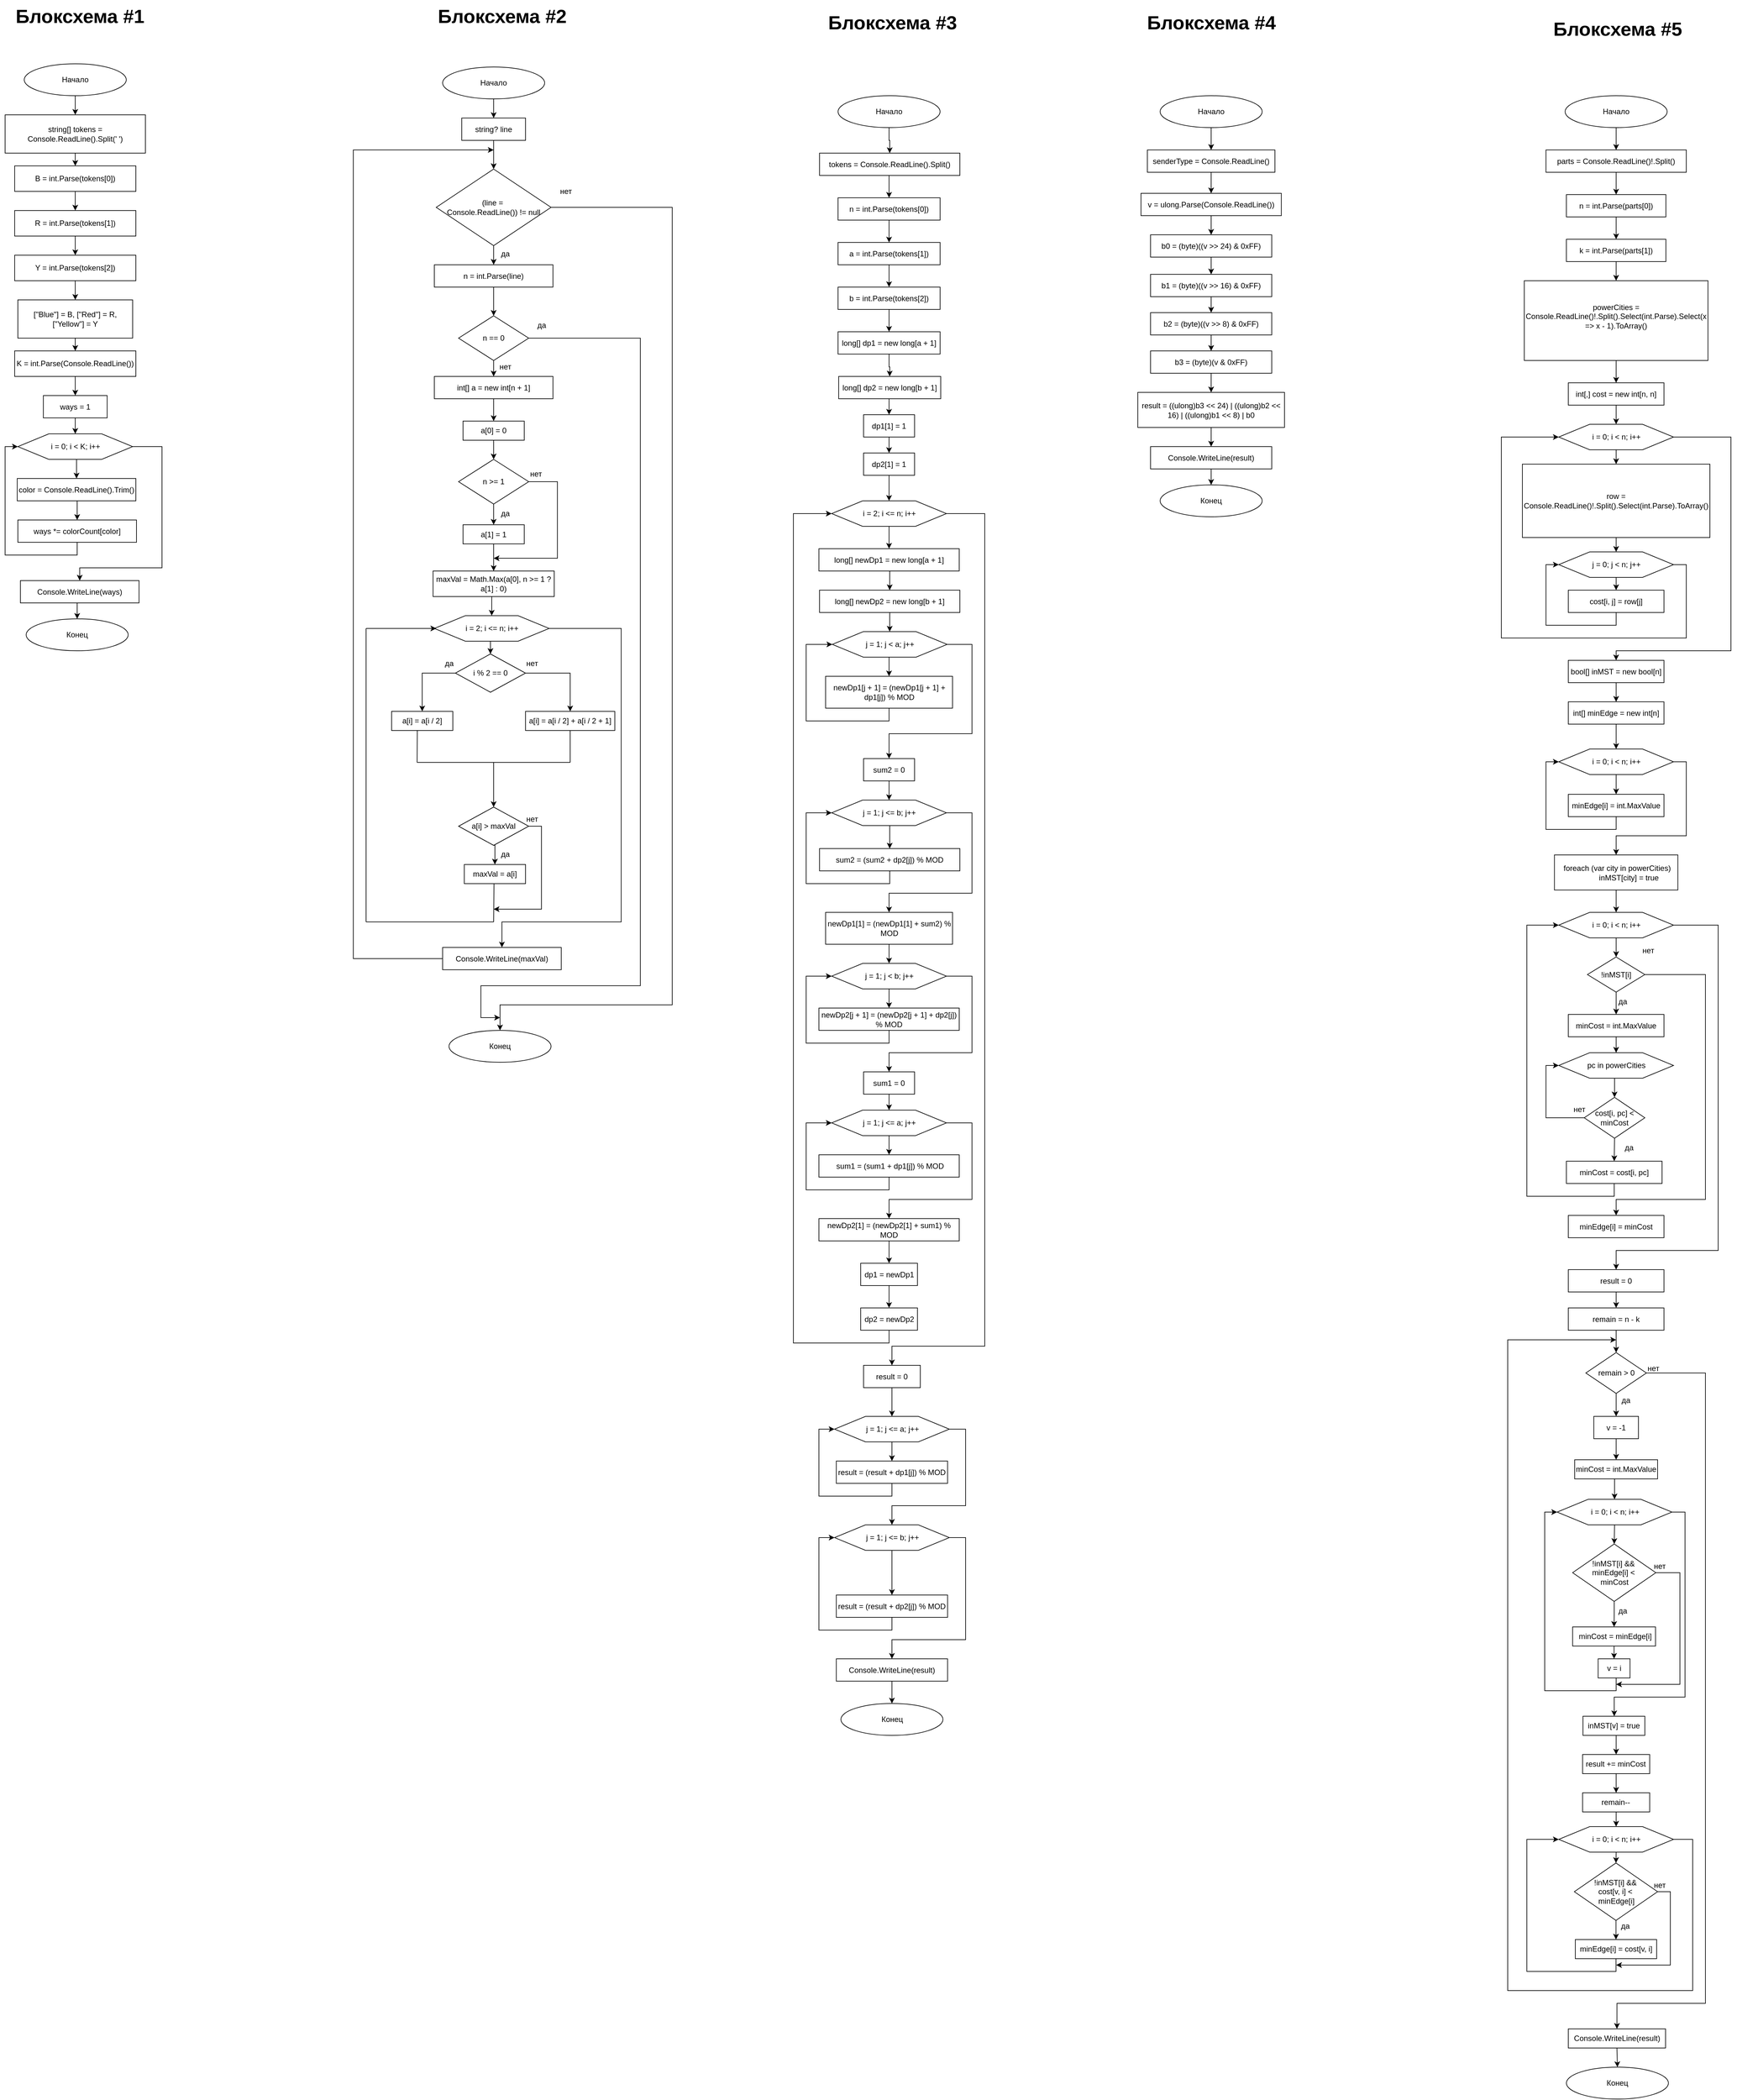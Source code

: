 <mxfile version="27.0.6">
  <diagram id="GTCiqsvhMDtAoSyRN076" name="Страница — 1">
    <mxGraphModel dx="1873" dy="4556" grid="1" gridSize="10" guides="1" tooltips="1" connect="1" arrows="1" fold="1" page="1" pageScale="1" pageWidth="827" pageHeight="1169" math="0" shadow="0">
      <root>
        <mxCell id="0" />
        <mxCell id="1" parent="0" />
        <mxCell id="khEowj8VTr7EiRwakB8b-20" style="edgeStyle=orthogonalEdgeStyle;rounded=0;orthogonalLoop=1;jettySize=auto;html=1;exitX=0.5;exitY=1;exitDx=0;exitDy=0;" edge="1" parent="1" source="khEowj8VTr7EiRwakB8b-1" target="khEowj8VTr7EiRwakB8b-3">
          <mxGeometry relative="1" as="geometry" />
        </mxCell>
        <mxCell id="khEowj8VTr7EiRwakB8b-1" value="Начало" style="ellipse;whiteSpace=wrap;html=1;" vertex="1" parent="1">
          <mxGeometry x="234" y="80" width="160" height="50" as="geometry" />
        </mxCell>
        <mxCell id="khEowj8VTr7EiRwakB8b-2" value="Конец" style="ellipse;whiteSpace=wrap;html=1;" vertex="1" parent="1">
          <mxGeometry x="237" y="950" width="160" height="50" as="geometry" />
        </mxCell>
        <mxCell id="khEowj8VTr7EiRwakB8b-21" style="edgeStyle=orthogonalEdgeStyle;rounded=0;orthogonalLoop=1;jettySize=auto;html=1;exitX=0.5;exitY=1;exitDx=0;exitDy=0;entryX=0.5;entryY=0;entryDx=0;entryDy=0;" edge="1" parent="1" source="khEowj8VTr7EiRwakB8b-3" target="khEowj8VTr7EiRwakB8b-4">
          <mxGeometry relative="1" as="geometry" />
        </mxCell>
        <mxCell id="khEowj8VTr7EiRwakB8b-3" value="&lt;span style=&quot;font-size: 12px;&quot;&gt;string[] tokens = Console.ReadLine().Split(&#39; &#39;)&lt;/span&gt;" style="rounded=0;whiteSpace=wrap;html=1;" vertex="1" parent="1">
          <mxGeometry x="204" y="160" width="220" height="60" as="geometry" />
        </mxCell>
        <mxCell id="khEowj8VTr7EiRwakB8b-22" style="edgeStyle=orthogonalEdgeStyle;rounded=0;orthogonalLoop=1;jettySize=auto;html=1;exitX=0.5;exitY=1;exitDx=0;exitDy=0;entryX=0.5;entryY=0;entryDx=0;entryDy=0;" edge="1" parent="1" source="khEowj8VTr7EiRwakB8b-4" target="khEowj8VTr7EiRwakB8b-5">
          <mxGeometry relative="1" as="geometry" />
        </mxCell>
        <mxCell id="khEowj8VTr7EiRwakB8b-4" value="&lt;span style=&quot;font-size: 12px;&quot;&gt;B = int.Parse(tokens[0])&lt;/span&gt;" style="rounded=0;whiteSpace=wrap;html=1;" vertex="1" parent="1">
          <mxGeometry x="219" y="240" width="190" height="40" as="geometry" />
        </mxCell>
        <mxCell id="khEowj8VTr7EiRwakB8b-23" style="edgeStyle=orthogonalEdgeStyle;rounded=0;orthogonalLoop=1;jettySize=auto;html=1;exitX=0.5;exitY=1;exitDx=0;exitDy=0;entryX=0.5;entryY=0;entryDx=0;entryDy=0;" edge="1" parent="1" source="khEowj8VTr7EiRwakB8b-5" target="khEowj8VTr7EiRwakB8b-6">
          <mxGeometry relative="1" as="geometry" />
        </mxCell>
        <mxCell id="khEowj8VTr7EiRwakB8b-5" value="&lt;span style=&quot;font-size: 12px;&quot;&gt;R = int.Parse(tokens[1])&lt;/span&gt;" style="rounded=0;whiteSpace=wrap;html=1;" vertex="1" parent="1">
          <mxGeometry x="219" y="310" width="190" height="40" as="geometry" />
        </mxCell>
        <mxCell id="khEowj8VTr7EiRwakB8b-24" style="edgeStyle=orthogonalEdgeStyle;rounded=0;orthogonalLoop=1;jettySize=auto;html=1;exitX=0.5;exitY=1;exitDx=0;exitDy=0;entryX=0.5;entryY=0;entryDx=0;entryDy=0;" edge="1" parent="1" source="khEowj8VTr7EiRwakB8b-6" target="khEowj8VTr7EiRwakB8b-7">
          <mxGeometry relative="1" as="geometry" />
        </mxCell>
        <mxCell id="khEowj8VTr7EiRwakB8b-6" value="&lt;span style=&quot;font-size: 12px;&quot;&gt;Y = int.Parse(tokens[2])&lt;/span&gt;" style="rounded=0;whiteSpace=wrap;html=1;" vertex="1" parent="1">
          <mxGeometry x="219" y="380" width="190" height="40" as="geometry" />
        </mxCell>
        <mxCell id="khEowj8VTr7EiRwakB8b-25" style="edgeStyle=orthogonalEdgeStyle;rounded=0;orthogonalLoop=1;jettySize=auto;html=1;exitX=0.5;exitY=1;exitDx=0;exitDy=0;entryX=0.5;entryY=0;entryDx=0;entryDy=0;" edge="1" parent="1" source="khEowj8VTr7EiRwakB8b-7" target="khEowj8VTr7EiRwakB8b-8">
          <mxGeometry relative="1" as="geometry" />
        </mxCell>
        <mxCell id="khEowj8VTr7EiRwakB8b-7" value="&lt;div&gt;&lt;span style=&quot;font-size: 12px;&quot;&gt;[&quot;Blue&quot;] = B,&lt;/span&gt;&lt;span style=&quot;background-color: transparent; color: light-dark(rgb(0, 0, 0), rgb(255, 255, 255));&quot;&gt;&amp;nbsp;[&quot;Red&quot;] = R,&lt;/span&gt;&lt;span style=&quot;background-color: transparent; color: light-dark(rgb(0, 0, 0), rgb(255, 255, 255));&quot;&gt;[&quot;Yellow&quot;] = Y&lt;/span&gt;&lt;/div&gt;" style="rounded=0;whiteSpace=wrap;html=1;" vertex="1" parent="1">
          <mxGeometry x="224" y="450" width="180" height="60" as="geometry" />
        </mxCell>
        <mxCell id="khEowj8VTr7EiRwakB8b-26" style="edgeStyle=orthogonalEdgeStyle;rounded=0;orthogonalLoop=1;jettySize=auto;html=1;exitX=0.5;exitY=1;exitDx=0;exitDy=0;entryX=0.5;entryY=0;entryDx=0;entryDy=0;" edge="1" parent="1" source="khEowj8VTr7EiRwakB8b-8" target="khEowj8VTr7EiRwakB8b-9">
          <mxGeometry relative="1" as="geometry" />
        </mxCell>
        <mxCell id="khEowj8VTr7EiRwakB8b-8" value="&lt;span style=&quot;font-size: 12px;&quot;&gt;K = int.Parse(Console.ReadLine())&lt;/span&gt;" style="rounded=0;whiteSpace=wrap;html=1;" vertex="1" parent="1">
          <mxGeometry x="219" y="530" width="190" height="40" as="geometry" />
        </mxCell>
        <mxCell id="khEowj8VTr7EiRwakB8b-27" style="edgeStyle=orthogonalEdgeStyle;rounded=0;orthogonalLoop=1;jettySize=auto;html=1;exitX=0.5;exitY=1;exitDx=0;exitDy=0;entryX=0.5;entryY=0;entryDx=0;entryDy=0;" edge="1" parent="1" source="khEowj8VTr7EiRwakB8b-9" target="khEowj8VTr7EiRwakB8b-10">
          <mxGeometry relative="1" as="geometry" />
        </mxCell>
        <mxCell id="khEowj8VTr7EiRwakB8b-9" value="&lt;span style=&quot;font-size: 12px;&quot;&gt;ways = 1&lt;/span&gt;" style="rounded=0;whiteSpace=wrap;html=1;" vertex="1" parent="1">
          <mxGeometry x="264" y="600" width="100" height="35" as="geometry" />
        </mxCell>
        <mxCell id="khEowj8VTr7EiRwakB8b-12" value="" style="group" vertex="1" connectable="0" parent="1">
          <mxGeometry x="224" y="660" width="180" height="40" as="geometry" />
        </mxCell>
        <mxCell id="khEowj8VTr7EiRwakB8b-10" value="" style="verticalLabelPosition=bottom;verticalAlign=top;html=1;shape=hexagon;perimeter=hexagonPerimeter2;arcSize=6;size=0.27;" vertex="1" parent="khEowj8VTr7EiRwakB8b-12">
          <mxGeometry width="180" height="40" as="geometry" />
        </mxCell>
        <mxCell id="khEowj8VTr7EiRwakB8b-11" value="i = 0; i &amp;lt; K; i++" style="text;html=1;align=center;verticalAlign=middle;resizable=0;points=[];autosize=1;strokeColor=none;fillColor=none;" vertex="1" parent="khEowj8VTr7EiRwakB8b-12">
          <mxGeometry x="40" y="5" width="100" height="30" as="geometry" />
        </mxCell>
        <mxCell id="khEowj8VTr7EiRwakB8b-29" style="edgeStyle=orthogonalEdgeStyle;rounded=0;orthogonalLoop=1;jettySize=auto;html=1;exitX=0.5;exitY=1;exitDx=0;exitDy=0;entryX=0.5;entryY=0;entryDx=0;entryDy=0;" edge="1" parent="1" source="khEowj8VTr7EiRwakB8b-15" target="khEowj8VTr7EiRwakB8b-17">
          <mxGeometry relative="1" as="geometry" />
        </mxCell>
        <mxCell id="khEowj8VTr7EiRwakB8b-15" value="&lt;span style=&quot;font-size: 12px;&quot;&gt;color = Console.ReadLine().Trim()&lt;/span&gt;" style="rounded=0;whiteSpace=wrap;html=1;" vertex="1" parent="1">
          <mxGeometry x="223" y="730" width="186" height="35" as="geometry" />
        </mxCell>
        <mxCell id="khEowj8VTr7EiRwakB8b-33" style="edgeStyle=orthogonalEdgeStyle;rounded=0;orthogonalLoop=1;jettySize=auto;html=1;exitX=0.5;exitY=1;exitDx=0;exitDy=0;entryX=0;entryY=0.5;entryDx=0;entryDy=0;" edge="1" parent="1" source="khEowj8VTr7EiRwakB8b-17" target="khEowj8VTr7EiRwakB8b-10">
          <mxGeometry relative="1" as="geometry" />
        </mxCell>
        <mxCell id="khEowj8VTr7EiRwakB8b-17" value="&lt;span style=&quot;font-size: 12px;&quot;&gt;ways *= colorCount[color]&lt;/span&gt;" style="rounded=0;whiteSpace=wrap;html=1;" vertex="1" parent="1">
          <mxGeometry x="224" y="795" width="186" height="35" as="geometry" />
        </mxCell>
        <mxCell id="khEowj8VTr7EiRwakB8b-31" style="edgeStyle=orthogonalEdgeStyle;rounded=0;orthogonalLoop=1;jettySize=auto;html=1;exitX=0.5;exitY=1;exitDx=0;exitDy=0;entryX=0.5;entryY=0;entryDx=0;entryDy=0;" edge="1" parent="1" source="khEowj8VTr7EiRwakB8b-19" target="khEowj8VTr7EiRwakB8b-2">
          <mxGeometry relative="1" as="geometry" />
        </mxCell>
        <mxCell id="khEowj8VTr7EiRwakB8b-19" value="&lt;span style=&quot;font-size: 12px;&quot;&gt;Console.WriteLine(ways)&lt;/span&gt;" style="rounded=0;whiteSpace=wrap;html=1;" vertex="1" parent="1">
          <mxGeometry x="228" y="890" width="186" height="35" as="geometry" />
        </mxCell>
        <mxCell id="khEowj8VTr7EiRwakB8b-28" style="edgeStyle=orthogonalEdgeStyle;rounded=0;orthogonalLoop=1;jettySize=auto;html=1;exitX=0.5;exitY=1;exitDx=0;exitDy=0;entryX=0.5;entryY=0;entryDx=0;entryDy=0;" edge="1" parent="1" source="khEowj8VTr7EiRwakB8b-10" target="khEowj8VTr7EiRwakB8b-15">
          <mxGeometry relative="1" as="geometry" />
        </mxCell>
        <mxCell id="khEowj8VTr7EiRwakB8b-32" value="" style="endArrow=classic;html=1;rounded=0;exitX=1;exitY=0.5;exitDx=0;exitDy=0;entryX=0.5;entryY=0;entryDx=0;entryDy=0;edgeStyle=orthogonalEdgeStyle;" edge="1" parent="1" source="khEowj8VTr7EiRwakB8b-10" target="khEowj8VTr7EiRwakB8b-19">
          <mxGeometry width="50" height="50" relative="1" as="geometry">
            <mxPoint x="460" y="610" as="sourcePoint" />
            <mxPoint x="510" y="560" as="targetPoint" />
            <Array as="points">
              <mxPoint x="450" y="680" />
              <mxPoint x="450" y="870" />
              <mxPoint x="321" y="870" />
            </Array>
          </mxGeometry>
        </mxCell>
        <mxCell id="khEowj8VTr7EiRwakB8b-64" style="edgeStyle=orthogonalEdgeStyle;rounded=0;orthogonalLoop=1;jettySize=auto;html=1;exitX=0.5;exitY=1;exitDx=0;exitDy=0;entryX=0.5;entryY=0;entryDx=0;entryDy=0;" edge="1" parent="1" source="khEowj8VTr7EiRwakB8b-62" target="khEowj8VTr7EiRwakB8b-63">
          <mxGeometry relative="1" as="geometry" />
        </mxCell>
        <mxCell id="khEowj8VTr7EiRwakB8b-62" value="Начало" style="ellipse;whiteSpace=wrap;html=1;" vertex="1" parent="1">
          <mxGeometry x="890" y="85" width="160" height="50" as="geometry" />
        </mxCell>
        <mxCell id="khEowj8VTr7EiRwakB8b-66" style="edgeStyle=orthogonalEdgeStyle;rounded=0;orthogonalLoop=1;jettySize=auto;html=1;exitX=0.5;exitY=1;exitDx=0;exitDy=0;" edge="1" parent="1" source="khEowj8VTr7EiRwakB8b-63" target="khEowj8VTr7EiRwakB8b-65">
          <mxGeometry relative="1" as="geometry" />
        </mxCell>
        <mxCell id="khEowj8VTr7EiRwakB8b-63" value="&lt;span style=&quot;font-size: 12px;&quot;&gt;string? line&lt;/span&gt;" style="rounded=0;whiteSpace=wrap;html=1;" vertex="1" parent="1">
          <mxGeometry x="920" y="165" width="100" height="35" as="geometry" />
        </mxCell>
        <mxCell id="khEowj8VTr7EiRwakB8b-68" style="edgeStyle=orthogonalEdgeStyle;rounded=0;orthogonalLoop=1;jettySize=auto;html=1;exitX=0.5;exitY=1;exitDx=0;exitDy=0;entryX=0.5;entryY=0;entryDx=0;entryDy=0;" edge="1" parent="1" source="khEowj8VTr7EiRwakB8b-65" target="khEowj8VTr7EiRwakB8b-67">
          <mxGeometry relative="1" as="geometry" />
        </mxCell>
        <mxCell id="khEowj8VTr7EiRwakB8b-120" style="edgeStyle=orthogonalEdgeStyle;rounded=0;orthogonalLoop=1;jettySize=auto;html=1;exitX=1;exitY=0.5;exitDx=0;exitDy=0;entryX=0.5;entryY=0;entryDx=0;entryDy=0;" edge="1" parent="1" source="khEowj8VTr7EiRwakB8b-65" target="khEowj8VTr7EiRwakB8b-116">
          <mxGeometry relative="1" as="geometry">
            <mxPoint x="1250" y="1615" as="targetPoint" />
            <Array as="points">
              <mxPoint x="1250" y="305" />
              <mxPoint x="1250" y="1555" />
              <mxPoint x="980" y="1555" />
            </Array>
          </mxGeometry>
        </mxCell>
        <mxCell id="khEowj8VTr7EiRwakB8b-65" value="&lt;span style=&quot;font-size: 12px;&quot;&gt;(line =&amp;nbsp;&lt;/span&gt;&lt;div&gt;&lt;span style=&quot;font-size: 12px;&quot;&gt;Console.ReadLine()) != null&lt;/span&gt;&lt;/div&gt;" style="rhombus;whiteSpace=wrap;html=1;" vertex="1" parent="1">
          <mxGeometry x="880" y="245" width="180" height="120" as="geometry" />
        </mxCell>
        <mxCell id="khEowj8VTr7EiRwakB8b-72" style="edgeStyle=orthogonalEdgeStyle;rounded=0;orthogonalLoop=1;jettySize=auto;html=1;exitX=0.5;exitY=1;exitDx=0;exitDy=0;" edge="1" parent="1" source="khEowj8VTr7EiRwakB8b-67" target="khEowj8VTr7EiRwakB8b-71">
          <mxGeometry relative="1" as="geometry" />
        </mxCell>
        <mxCell id="khEowj8VTr7EiRwakB8b-67" value="&lt;span style=&quot;font-size: 12px;&quot;&gt;n = int.Parse(line)&lt;/span&gt;" style="rounded=0;whiteSpace=wrap;html=1;" vertex="1" parent="1">
          <mxGeometry x="877" y="395" width="186" height="35" as="geometry" />
        </mxCell>
        <mxCell id="khEowj8VTr7EiRwakB8b-69" value="да" style="text;html=1;align=center;verticalAlign=middle;resizable=0;points=[];autosize=1;strokeColor=none;fillColor=none;" vertex="1" parent="1">
          <mxGeometry x="968" y="363" width="40" height="30" as="geometry" />
        </mxCell>
        <mxCell id="khEowj8VTr7EiRwakB8b-70" value="нет" style="text;html=1;align=center;verticalAlign=middle;resizable=0;points=[];autosize=1;strokeColor=none;fillColor=none;" vertex="1" parent="1">
          <mxGeometry x="1063" y="265" width="40" height="30" as="geometry" />
        </mxCell>
        <mxCell id="khEowj8VTr7EiRwakB8b-76" style="edgeStyle=orthogonalEdgeStyle;rounded=0;orthogonalLoop=1;jettySize=auto;html=1;exitX=0.5;exitY=1;exitDx=0;exitDy=0;entryX=0.5;entryY=0;entryDx=0;entryDy=0;" edge="1" parent="1" source="khEowj8VTr7EiRwakB8b-71" target="khEowj8VTr7EiRwakB8b-75">
          <mxGeometry relative="1" as="geometry" />
        </mxCell>
        <mxCell id="khEowj8VTr7EiRwakB8b-121" style="edgeStyle=orthogonalEdgeStyle;rounded=0;orthogonalLoop=1;jettySize=auto;html=1;exitX=1;exitY=0.5;exitDx=0;exitDy=0;" edge="1" parent="1" source="khEowj8VTr7EiRwakB8b-71">
          <mxGeometry relative="1" as="geometry">
            <mxPoint x="980" y="1575" as="targetPoint" />
            <Array as="points">
              <mxPoint x="1200" y="510" />
              <mxPoint x="1200" y="1525" />
              <mxPoint x="950" y="1525" />
              <mxPoint x="950" y="1575" />
            </Array>
          </mxGeometry>
        </mxCell>
        <mxCell id="khEowj8VTr7EiRwakB8b-71" value="&lt;span style=&quot;font-size: 12px;&quot;&gt;n == 0&lt;/span&gt;" style="rhombus;whiteSpace=wrap;html=1;" vertex="1" parent="1">
          <mxGeometry x="915" y="475" width="110" height="70" as="geometry" />
        </mxCell>
        <mxCell id="khEowj8VTr7EiRwakB8b-73" value="да" style="text;html=1;align=center;verticalAlign=middle;resizable=0;points=[];autosize=1;strokeColor=none;fillColor=none;" vertex="1" parent="1">
          <mxGeometry x="1025" y="475" width="40" height="30" as="geometry" />
        </mxCell>
        <mxCell id="khEowj8VTr7EiRwakB8b-74" value="нет" style="text;html=1;align=center;verticalAlign=middle;resizable=0;points=[];autosize=1;strokeColor=none;fillColor=none;" vertex="1" parent="1">
          <mxGeometry x="968" y="540" width="40" height="30" as="geometry" />
        </mxCell>
        <mxCell id="khEowj8VTr7EiRwakB8b-79" style="edgeStyle=orthogonalEdgeStyle;rounded=0;orthogonalLoop=1;jettySize=auto;html=1;exitX=0.5;exitY=1;exitDx=0;exitDy=0;entryX=0.5;entryY=0;entryDx=0;entryDy=0;" edge="1" parent="1" source="khEowj8VTr7EiRwakB8b-75" target="khEowj8VTr7EiRwakB8b-78">
          <mxGeometry relative="1" as="geometry" />
        </mxCell>
        <mxCell id="khEowj8VTr7EiRwakB8b-75" value="&lt;span style=&quot;font-size: 12px;&quot;&gt;int[] a = new int[n + 1]&lt;/span&gt;" style="rounded=0;whiteSpace=wrap;html=1;" vertex="1" parent="1">
          <mxGeometry x="877" y="570" width="186" height="35" as="geometry" />
        </mxCell>
        <mxCell id="khEowj8VTr7EiRwakB8b-83" style="edgeStyle=orthogonalEdgeStyle;rounded=0;orthogonalLoop=1;jettySize=auto;html=1;exitX=0.5;exitY=1;exitDx=0;exitDy=0;entryX=0.5;entryY=0;entryDx=0;entryDy=0;" edge="1" parent="1" source="khEowj8VTr7EiRwakB8b-78" target="khEowj8VTr7EiRwakB8b-80">
          <mxGeometry relative="1" as="geometry" />
        </mxCell>
        <mxCell id="khEowj8VTr7EiRwakB8b-78" value="&lt;span style=&quot;font-size: 12px;&quot;&gt;a[0] = 0&lt;/span&gt;" style="rounded=0;whiteSpace=wrap;html=1;" vertex="1" parent="1">
          <mxGeometry x="922" y="640" width="96" height="30" as="geometry" />
        </mxCell>
        <mxCell id="khEowj8VTr7EiRwakB8b-85" style="edgeStyle=orthogonalEdgeStyle;rounded=0;orthogonalLoop=1;jettySize=auto;html=1;exitX=0.5;exitY=1;exitDx=0;exitDy=0;entryX=0.5;entryY=0;entryDx=0;entryDy=0;" edge="1" parent="1" source="khEowj8VTr7EiRwakB8b-80" target="khEowj8VTr7EiRwakB8b-84">
          <mxGeometry relative="1" as="geometry" />
        </mxCell>
        <mxCell id="khEowj8VTr7EiRwakB8b-88" style="edgeStyle=orthogonalEdgeStyle;rounded=0;orthogonalLoop=1;jettySize=auto;html=1;exitX=1;exitY=0.5;exitDx=0;exitDy=0;" edge="1" parent="1" source="khEowj8VTr7EiRwakB8b-80">
          <mxGeometry relative="1" as="geometry">
            <mxPoint x="970" y="855" as="targetPoint" />
            <Array as="points">
              <mxPoint x="1070" y="735" />
              <mxPoint x="1070" y="855" />
            </Array>
          </mxGeometry>
        </mxCell>
        <mxCell id="khEowj8VTr7EiRwakB8b-80" value="&lt;span style=&quot;font-size: 12px;&quot;&gt;n &amp;gt;= 1&lt;/span&gt;" style="rhombus;whiteSpace=wrap;html=1;" vertex="1" parent="1">
          <mxGeometry x="915" y="700" width="110" height="70" as="geometry" />
        </mxCell>
        <mxCell id="khEowj8VTr7EiRwakB8b-81" value="да" style="text;html=1;align=center;verticalAlign=middle;resizable=0;points=[];autosize=1;strokeColor=none;fillColor=none;" vertex="1" parent="1">
          <mxGeometry x="968" y="770" width="40" height="30" as="geometry" />
        </mxCell>
        <mxCell id="khEowj8VTr7EiRwakB8b-82" value="нет" style="text;html=1;align=center;verticalAlign=middle;resizable=0;points=[];autosize=1;strokeColor=none;fillColor=none;" vertex="1" parent="1">
          <mxGeometry x="1016" y="708" width="40" height="30" as="geometry" />
        </mxCell>
        <mxCell id="khEowj8VTr7EiRwakB8b-87" style="edgeStyle=orthogonalEdgeStyle;rounded=0;orthogonalLoop=1;jettySize=auto;html=1;exitX=0.5;exitY=1;exitDx=0;exitDy=0;" edge="1" parent="1" source="khEowj8VTr7EiRwakB8b-84" target="khEowj8VTr7EiRwakB8b-86">
          <mxGeometry relative="1" as="geometry" />
        </mxCell>
        <mxCell id="khEowj8VTr7EiRwakB8b-84" value="&lt;span style=&quot;font-size: 12px;&quot;&gt;a[1] = 1&lt;/span&gt;" style="rounded=0;whiteSpace=wrap;html=1;" vertex="1" parent="1">
          <mxGeometry x="922" y="802.5" width="96" height="30" as="geometry" />
        </mxCell>
        <mxCell id="khEowj8VTr7EiRwakB8b-92" style="edgeStyle=orthogonalEdgeStyle;rounded=0;orthogonalLoop=1;jettySize=auto;html=1;exitX=0.5;exitY=1;exitDx=0;exitDy=0;entryX=0.5;entryY=0;entryDx=0;entryDy=0;" edge="1" parent="1" source="khEowj8VTr7EiRwakB8b-86" target="khEowj8VTr7EiRwakB8b-90">
          <mxGeometry relative="1" as="geometry" />
        </mxCell>
        <mxCell id="khEowj8VTr7EiRwakB8b-86" value="&lt;span style=&quot;font-size: 12px;&quot;&gt;maxVal = Math.Max(a[0], n &amp;gt;= 1 ? a[1] : 0)&lt;/span&gt;" style="rounded=0;whiteSpace=wrap;html=1;" vertex="1" parent="1">
          <mxGeometry x="875" y="875" width="190" height="40" as="geometry" />
        </mxCell>
        <mxCell id="khEowj8VTr7EiRwakB8b-89" value="" style="group" vertex="1" connectable="0" parent="1">
          <mxGeometry x="877" y="945" width="180" height="40" as="geometry" />
        </mxCell>
        <mxCell id="khEowj8VTr7EiRwakB8b-90" value="" style="verticalLabelPosition=bottom;verticalAlign=top;html=1;shape=hexagon;perimeter=hexagonPerimeter2;arcSize=6;size=0.27;" vertex="1" parent="khEowj8VTr7EiRwakB8b-89">
          <mxGeometry width="180" height="40" as="geometry" />
        </mxCell>
        <mxCell id="khEowj8VTr7EiRwakB8b-91" value="i = 2; i &amp;lt;= n; i++" style="text;html=1;align=center;verticalAlign=middle;resizable=0;points=[];autosize=1;strokeColor=none;fillColor=none;" vertex="1" parent="khEowj8VTr7EiRwakB8b-89">
          <mxGeometry x="35" y="5" width="110" height="30" as="geometry" />
        </mxCell>
        <mxCell id="khEowj8VTr7EiRwakB8b-98" style="edgeStyle=orthogonalEdgeStyle;rounded=0;orthogonalLoop=1;jettySize=auto;html=1;exitX=0;exitY=0.5;exitDx=0;exitDy=0;entryX=0.5;entryY=0;entryDx=0;entryDy=0;" edge="1" parent="1" source="khEowj8VTr7EiRwakB8b-93" target="khEowj8VTr7EiRwakB8b-97">
          <mxGeometry relative="1" as="geometry" />
        </mxCell>
        <mxCell id="khEowj8VTr7EiRwakB8b-100" style="edgeStyle=orthogonalEdgeStyle;rounded=0;orthogonalLoop=1;jettySize=auto;html=1;exitX=1;exitY=0.5;exitDx=0;exitDy=0;entryX=0.5;entryY=0;entryDx=0;entryDy=0;" edge="1" parent="1" source="khEowj8VTr7EiRwakB8b-93" target="khEowj8VTr7EiRwakB8b-99">
          <mxGeometry relative="1" as="geometry" />
        </mxCell>
        <mxCell id="khEowj8VTr7EiRwakB8b-93" value="&lt;span style=&quot;font-size: 12px;&quot;&gt;i % 2 == 0&lt;/span&gt;" style="rhombus;whiteSpace=wrap;html=1;" vertex="1" parent="1">
          <mxGeometry x="910" y="1005" width="110" height="60" as="geometry" />
        </mxCell>
        <mxCell id="khEowj8VTr7EiRwakB8b-94" style="edgeStyle=orthogonalEdgeStyle;rounded=0;orthogonalLoop=1;jettySize=auto;html=1;exitX=0.5;exitY=1;exitDx=0;exitDy=0;entryX=0.5;entryY=0;entryDx=0;entryDy=0;" edge="1" parent="1" source="khEowj8VTr7EiRwakB8b-90" target="khEowj8VTr7EiRwakB8b-93">
          <mxGeometry relative="1" as="geometry" />
        </mxCell>
        <mxCell id="khEowj8VTr7EiRwakB8b-95" value="да" style="text;html=1;align=center;verticalAlign=middle;resizable=0;points=[];autosize=1;strokeColor=none;fillColor=none;" vertex="1" parent="1">
          <mxGeometry x="880" y="1005" width="40" height="30" as="geometry" />
        </mxCell>
        <mxCell id="khEowj8VTr7EiRwakB8b-96" value="нет" style="text;html=1;align=center;verticalAlign=middle;resizable=0;points=[];autosize=1;strokeColor=none;fillColor=none;" vertex="1" parent="1">
          <mxGeometry x="1010" y="1005" width="40" height="30" as="geometry" />
        </mxCell>
        <mxCell id="khEowj8VTr7EiRwakB8b-97" value="&lt;span style=&quot;font-size: 12px;&quot;&gt;a[i] = a[i / 2]&lt;/span&gt;" style="rounded=0;whiteSpace=wrap;html=1;" vertex="1" parent="1">
          <mxGeometry x="810" y="1095" width="96" height="30" as="geometry" />
        </mxCell>
        <mxCell id="khEowj8VTr7EiRwakB8b-99" value="&lt;span style=&quot;font-size: 12px;&quot;&gt;a[i] = a[i / 2] + a[i / 2 + 1]&lt;/span&gt;" style="rounded=0;whiteSpace=wrap;html=1;" vertex="1" parent="1">
          <mxGeometry x="1020" y="1095" width="140" height="30" as="geometry" />
        </mxCell>
        <mxCell id="khEowj8VTr7EiRwakB8b-101" value="" style="endArrow=none;html=1;rounded=0;entryX=0.42;entryY=0.978;entryDx=0;entryDy=0;entryPerimeter=0;" edge="1" parent="1" target="khEowj8VTr7EiRwakB8b-97">
          <mxGeometry width="50" height="50" relative="1" as="geometry">
            <mxPoint x="850" y="1175" as="sourcePoint" />
            <mxPoint x="840" y="1185" as="targetPoint" />
          </mxGeometry>
        </mxCell>
        <mxCell id="khEowj8VTr7EiRwakB8b-102" value="" style="endArrow=none;html=1;rounded=0;entryX=0.5;entryY=1;entryDx=0;entryDy=0;" edge="1" parent="1" target="khEowj8VTr7EiRwakB8b-99">
          <mxGeometry width="50" height="50" relative="1" as="geometry">
            <mxPoint x="1090" y="1175" as="sourcePoint" />
            <mxPoint x="920" y="1235" as="targetPoint" />
          </mxGeometry>
        </mxCell>
        <mxCell id="khEowj8VTr7EiRwakB8b-103" value="" style="endArrow=none;html=1;rounded=0;" edge="1" parent="1">
          <mxGeometry width="50" height="50" relative="1" as="geometry">
            <mxPoint x="1090" y="1175" as="sourcePoint" />
            <mxPoint x="850" y="1175" as="targetPoint" />
          </mxGeometry>
        </mxCell>
        <mxCell id="khEowj8VTr7EiRwakB8b-104" value="" style="endArrow=classic;html=1;rounded=0;" edge="1" parent="1">
          <mxGeometry width="50" height="50" relative="1" as="geometry">
            <mxPoint x="970" y="1175" as="sourcePoint" />
            <mxPoint x="970" y="1245" as="targetPoint" />
          </mxGeometry>
        </mxCell>
        <mxCell id="khEowj8VTr7EiRwakB8b-109" style="edgeStyle=orthogonalEdgeStyle;rounded=0;orthogonalLoop=1;jettySize=auto;html=1;exitX=0.5;exitY=1;exitDx=0;exitDy=0;entryX=0.5;entryY=0;entryDx=0;entryDy=0;" edge="1" parent="1" source="khEowj8VTr7EiRwakB8b-105" target="khEowj8VTr7EiRwakB8b-108">
          <mxGeometry relative="1" as="geometry" />
        </mxCell>
        <mxCell id="khEowj8VTr7EiRwakB8b-111" style="edgeStyle=orthogonalEdgeStyle;rounded=0;orthogonalLoop=1;jettySize=auto;html=1;exitX=1;exitY=0.5;exitDx=0;exitDy=0;" edge="1" parent="1" source="khEowj8VTr7EiRwakB8b-105">
          <mxGeometry relative="1" as="geometry">
            <mxPoint x="970" y="1405" as="targetPoint" />
            <Array as="points">
              <mxPoint x="1045" y="1275" />
              <mxPoint x="1045" y="1405" />
            </Array>
          </mxGeometry>
        </mxCell>
        <mxCell id="khEowj8VTr7EiRwakB8b-105" value="&lt;span style=&quot;font-size: 12px;&quot;&gt;a[i] &amp;gt; maxVal&lt;/span&gt;" style="rhombus;whiteSpace=wrap;html=1;" vertex="1" parent="1">
          <mxGeometry x="915" y="1245" width="110" height="60" as="geometry" />
        </mxCell>
        <mxCell id="khEowj8VTr7EiRwakB8b-106" value="да" style="text;html=1;align=center;verticalAlign=middle;resizable=0;points=[];autosize=1;strokeColor=none;fillColor=none;" vertex="1" parent="1">
          <mxGeometry x="968" y="1304" width="40" height="30" as="geometry" />
        </mxCell>
        <mxCell id="khEowj8VTr7EiRwakB8b-107" value="нет" style="text;html=1;align=center;verticalAlign=middle;resizable=0;points=[];autosize=1;strokeColor=none;fillColor=none;" vertex="1" parent="1">
          <mxGeometry x="1010" y="1249" width="40" height="30" as="geometry" />
        </mxCell>
        <mxCell id="khEowj8VTr7EiRwakB8b-108" value="&lt;span style=&quot;font-size: 12px;&quot;&gt;maxVal = a[i]&lt;/span&gt;" style="rounded=0;whiteSpace=wrap;html=1;" vertex="1" parent="1">
          <mxGeometry x="924" y="1335" width="96" height="30" as="geometry" />
        </mxCell>
        <mxCell id="khEowj8VTr7EiRwakB8b-110" value="" style="endArrow=none;html=1;rounded=0;entryX=0.485;entryY=0.99;entryDx=0;entryDy=0;entryPerimeter=0;" edge="1" parent="1" target="khEowj8VTr7EiRwakB8b-108">
          <mxGeometry width="50" height="50" relative="1" as="geometry">
            <mxPoint x="970" y="1425" as="sourcePoint" />
            <mxPoint x="960" y="1425" as="targetPoint" />
          </mxGeometry>
        </mxCell>
        <mxCell id="khEowj8VTr7EiRwakB8b-112" value="" style="endArrow=none;html=1;rounded=0;" edge="1" parent="1">
          <mxGeometry width="50" height="50" relative="1" as="geometry">
            <mxPoint x="770" y="1425" as="sourcePoint" />
            <mxPoint x="970" y="1425" as="targetPoint" />
          </mxGeometry>
        </mxCell>
        <mxCell id="khEowj8VTr7EiRwakB8b-113" value="" style="endArrow=none;html=1;rounded=0;" edge="1" parent="1">
          <mxGeometry width="50" height="50" relative="1" as="geometry">
            <mxPoint x="770" y="1425" as="sourcePoint" />
            <mxPoint x="770" y="965" as="targetPoint" />
          </mxGeometry>
        </mxCell>
        <mxCell id="khEowj8VTr7EiRwakB8b-114" value="" style="endArrow=classic;html=1;rounded=0;" edge="1" parent="1">
          <mxGeometry width="50" height="50" relative="1" as="geometry">
            <mxPoint x="770" y="965" as="sourcePoint" />
            <mxPoint x="880" y="965" as="targetPoint" />
          </mxGeometry>
        </mxCell>
        <mxCell id="khEowj8VTr7EiRwakB8b-119" style="edgeStyle=orthogonalEdgeStyle;rounded=0;orthogonalLoop=1;jettySize=auto;html=1;exitX=0;exitY=0.5;exitDx=0;exitDy=0;" edge="1" parent="1" source="khEowj8VTr7EiRwakB8b-115">
          <mxGeometry relative="1" as="geometry">
            <mxPoint x="970" y="215" as="targetPoint" />
            <Array as="points">
              <mxPoint x="750" y="1482" />
              <mxPoint x="750" y="215" />
            </Array>
          </mxGeometry>
        </mxCell>
        <mxCell id="khEowj8VTr7EiRwakB8b-115" value="&lt;span style=&quot;font-size: 12px;&quot;&gt;Console.WriteLine(maxVal)&lt;/span&gt;" style="rounded=0;whiteSpace=wrap;html=1;" vertex="1" parent="1">
          <mxGeometry x="890" y="1465" width="186" height="35" as="geometry" />
        </mxCell>
        <mxCell id="khEowj8VTr7EiRwakB8b-116" value="Конец" style="ellipse;whiteSpace=wrap;html=1;" vertex="1" parent="1">
          <mxGeometry x="900" y="1595" width="160" height="50" as="geometry" />
        </mxCell>
        <mxCell id="khEowj8VTr7EiRwakB8b-118" style="edgeStyle=orthogonalEdgeStyle;rounded=0;orthogonalLoop=1;jettySize=auto;html=1;exitX=1;exitY=0.5;exitDx=0;exitDy=0;" edge="1" parent="1" source="khEowj8VTr7EiRwakB8b-90" target="khEowj8VTr7EiRwakB8b-115">
          <mxGeometry relative="1" as="geometry">
            <Array as="points">
              <mxPoint x="1170" y="965" />
              <mxPoint x="1170" y="1425" />
              <mxPoint x="983" y="1425" />
            </Array>
          </mxGeometry>
        </mxCell>
        <mxCell id="khEowj8VTr7EiRwakB8b-124" style="edgeStyle=orthogonalEdgeStyle;rounded=0;orthogonalLoop=1;jettySize=auto;html=1;exitX=0.5;exitY=1;exitDx=0;exitDy=0;entryX=0.5;entryY=0;entryDx=0;entryDy=0;" edge="1" parent="1" source="khEowj8VTr7EiRwakB8b-122" target="khEowj8VTr7EiRwakB8b-123">
          <mxGeometry relative="1" as="geometry" />
        </mxCell>
        <mxCell id="khEowj8VTr7EiRwakB8b-122" value="Начало" style="ellipse;whiteSpace=wrap;html=1;" vertex="1" parent="1">
          <mxGeometry x="1510" y="130" width="160" height="50" as="geometry" />
        </mxCell>
        <mxCell id="khEowj8VTr7EiRwakB8b-128" style="edgeStyle=orthogonalEdgeStyle;rounded=0;orthogonalLoop=1;jettySize=auto;html=1;exitX=0.5;exitY=1;exitDx=0;exitDy=0;entryX=0.5;entryY=0;entryDx=0;entryDy=0;" edge="1" parent="1" source="khEowj8VTr7EiRwakB8b-123" target="khEowj8VTr7EiRwakB8b-125">
          <mxGeometry relative="1" as="geometry" />
        </mxCell>
        <mxCell id="khEowj8VTr7EiRwakB8b-123" value="&lt;span style=&quot;font-size: 12px;&quot;&gt;tokens = Console.ReadLine().Split()&lt;/span&gt;" style="rounded=0;whiteSpace=wrap;html=1;" vertex="1" parent="1">
          <mxGeometry x="1481" y="220" width="220" height="35" as="geometry" />
        </mxCell>
        <mxCell id="khEowj8VTr7EiRwakB8b-129" style="edgeStyle=orthogonalEdgeStyle;rounded=0;orthogonalLoop=1;jettySize=auto;html=1;exitX=0.5;exitY=1;exitDx=0;exitDy=0;entryX=0.5;entryY=0;entryDx=0;entryDy=0;" edge="1" parent="1" source="khEowj8VTr7EiRwakB8b-125" target="khEowj8VTr7EiRwakB8b-126">
          <mxGeometry relative="1" as="geometry" />
        </mxCell>
        <mxCell id="khEowj8VTr7EiRwakB8b-125" value="&lt;span style=&quot;font-size: 12px;&quot;&gt;n = int.Parse(tokens[0])&lt;/span&gt;" style="rounded=0;whiteSpace=wrap;html=1;" vertex="1" parent="1">
          <mxGeometry x="1510" y="290" width="160" height="35" as="geometry" />
        </mxCell>
        <mxCell id="khEowj8VTr7EiRwakB8b-130" style="edgeStyle=orthogonalEdgeStyle;rounded=0;orthogonalLoop=1;jettySize=auto;html=1;exitX=0.5;exitY=1;exitDx=0;exitDy=0;entryX=0.5;entryY=0;entryDx=0;entryDy=0;" edge="1" parent="1" source="khEowj8VTr7EiRwakB8b-126" target="khEowj8VTr7EiRwakB8b-127">
          <mxGeometry relative="1" as="geometry" />
        </mxCell>
        <mxCell id="khEowj8VTr7EiRwakB8b-126" value="&lt;span style=&quot;font-size: 12px;&quot;&gt;a = int.Parse(tokens[1])&lt;/span&gt;" style="rounded=0;whiteSpace=wrap;html=1;" vertex="1" parent="1">
          <mxGeometry x="1510" y="360" width="160" height="35" as="geometry" />
        </mxCell>
        <mxCell id="khEowj8VTr7EiRwakB8b-132" style="edgeStyle=orthogonalEdgeStyle;rounded=0;orthogonalLoop=1;jettySize=auto;html=1;exitX=0.5;exitY=1;exitDx=0;exitDy=0;entryX=0.5;entryY=0;entryDx=0;entryDy=0;" edge="1" parent="1" source="khEowj8VTr7EiRwakB8b-127" target="khEowj8VTr7EiRwakB8b-131">
          <mxGeometry relative="1" as="geometry" />
        </mxCell>
        <mxCell id="khEowj8VTr7EiRwakB8b-127" value="&lt;span style=&quot;font-size: 12px;&quot;&gt;b = int.Parse(tokens[2])&lt;/span&gt;" style="rounded=0;whiteSpace=wrap;html=1;" vertex="1" parent="1">
          <mxGeometry x="1510" y="430" width="160" height="35" as="geometry" />
        </mxCell>
        <mxCell id="khEowj8VTr7EiRwakB8b-134" style="edgeStyle=orthogonalEdgeStyle;rounded=0;orthogonalLoop=1;jettySize=auto;html=1;exitX=0.5;exitY=1;exitDx=0;exitDy=0;" edge="1" parent="1" source="khEowj8VTr7EiRwakB8b-131" target="khEowj8VTr7EiRwakB8b-133">
          <mxGeometry relative="1" as="geometry" />
        </mxCell>
        <mxCell id="khEowj8VTr7EiRwakB8b-131" value="&lt;span style=&quot;font-size: 12px;&quot;&gt;long[] dp1 = new long[a + 1]&lt;/span&gt;" style="rounded=0;whiteSpace=wrap;html=1;" vertex="1" parent="1">
          <mxGeometry x="1510" y="500" width="160" height="35" as="geometry" />
        </mxCell>
        <mxCell id="khEowj8VTr7EiRwakB8b-139" style="edgeStyle=orthogonalEdgeStyle;rounded=0;orthogonalLoop=1;jettySize=auto;html=1;exitX=0.5;exitY=1;exitDx=0;exitDy=0;entryX=0.5;entryY=0;entryDx=0;entryDy=0;" edge="1" parent="1" source="khEowj8VTr7EiRwakB8b-133" target="khEowj8VTr7EiRwakB8b-136">
          <mxGeometry relative="1" as="geometry" />
        </mxCell>
        <mxCell id="khEowj8VTr7EiRwakB8b-133" value="&lt;span style=&quot;font-size: 12px;&quot;&gt;long[] dp2 = new long[b + 1]&lt;/span&gt;" style="rounded=0;whiteSpace=wrap;html=1;" vertex="1" parent="1">
          <mxGeometry x="1511" y="570" width="160" height="35" as="geometry" />
        </mxCell>
        <mxCell id="khEowj8VTr7EiRwakB8b-140" style="edgeStyle=orthogonalEdgeStyle;rounded=0;orthogonalLoop=1;jettySize=auto;html=1;exitX=0.5;exitY=1;exitDx=0;exitDy=0;entryX=0.5;entryY=0;entryDx=0;entryDy=0;" edge="1" parent="1" source="khEowj8VTr7EiRwakB8b-136" target="khEowj8VTr7EiRwakB8b-138">
          <mxGeometry relative="1" as="geometry" />
        </mxCell>
        <mxCell id="khEowj8VTr7EiRwakB8b-136" value="&lt;span style=&quot;font-size: 12px;&quot;&gt;dp1[1] = 1&lt;/span&gt;" style="rounded=0;whiteSpace=wrap;html=1;" vertex="1" parent="1">
          <mxGeometry x="1550" y="630" width="80" height="35" as="geometry" />
        </mxCell>
        <mxCell id="khEowj8VTr7EiRwakB8b-144" style="edgeStyle=orthogonalEdgeStyle;rounded=0;orthogonalLoop=1;jettySize=auto;html=1;exitX=0.5;exitY=1;exitDx=0;exitDy=0;entryX=0.5;entryY=0;entryDx=0;entryDy=0;" edge="1" parent="1" source="khEowj8VTr7EiRwakB8b-138" target="khEowj8VTr7EiRwakB8b-142">
          <mxGeometry relative="1" as="geometry" />
        </mxCell>
        <mxCell id="khEowj8VTr7EiRwakB8b-138" value="&lt;span style=&quot;font-size: 12px;&quot;&gt;dp2&lt;/span&gt;&lt;span style=&quot;background-color: transparent; color: light-dark(rgb(0, 0, 0), rgb(255, 255, 255));&quot;&gt;[1] = 1&lt;/span&gt;" style="rounded=0;whiteSpace=wrap;html=1;" vertex="1" parent="1">
          <mxGeometry x="1550" y="690" width="80" height="35" as="geometry" />
        </mxCell>
        <mxCell id="khEowj8VTr7EiRwakB8b-141" value="" style="group" vertex="1" connectable="0" parent="1">
          <mxGeometry x="1500" y="765" width="180" height="40" as="geometry" />
        </mxCell>
        <mxCell id="khEowj8VTr7EiRwakB8b-142" value="" style="verticalLabelPosition=bottom;verticalAlign=top;html=1;shape=hexagon;perimeter=hexagonPerimeter2;arcSize=6;size=0.27;" vertex="1" parent="khEowj8VTr7EiRwakB8b-141">
          <mxGeometry width="180" height="40" as="geometry" />
        </mxCell>
        <mxCell id="khEowj8VTr7EiRwakB8b-143" value="i = 2; i &amp;lt;= n; i++" style="text;html=1;align=center;verticalAlign=middle;resizable=0;points=[];autosize=1;strokeColor=none;fillColor=none;" vertex="1" parent="khEowj8VTr7EiRwakB8b-141">
          <mxGeometry x="35" y="5" width="110" height="30" as="geometry" />
        </mxCell>
        <mxCell id="khEowj8VTr7EiRwakB8b-148" style="edgeStyle=orthogonalEdgeStyle;rounded=0;orthogonalLoop=1;jettySize=auto;html=1;exitX=0.5;exitY=1;exitDx=0;exitDy=0;entryX=0.5;entryY=0;entryDx=0;entryDy=0;" edge="1" parent="1" source="khEowj8VTr7EiRwakB8b-145" target="khEowj8VTr7EiRwakB8b-146">
          <mxGeometry relative="1" as="geometry" />
        </mxCell>
        <mxCell id="khEowj8VTr7EiRwakB8b-145" value="&lt;span style=&quot;font-size: 12px;&quot;&gt;long[] newDp1 = new long[a + 1]&lt;/span&gt;" style="rounded=0;whiteSpace=wrap;html=1;" vertex="1" parent="1">
          <mxGeometry x="1480" y="840" width="220" height="35" as="geometry" />
        </mxCell>
        <mxCell id="khEowj8VTr7EiRwakB8b-153" style="edgeStyle=orthogonalEdgeStyle;rounded=0;orthogonalLoop=1;jettySize=auto;html=1;exitX=0.5;exitY=1;exitDx=0;exitDy=0;entryX=0.5;entryY=0;entryDx=0;entryDy=0;" edge="1" parent="1" source="khEowj8VTr7EiRwakB8b-146" target="khEowj8VTr7EiRwakB8b-151">
          <mxGeometry relative="1" as="geometry" />
        </mxCell>
        <mxCell id="khEowj8VTr7EiRwakB8b-146" value="&lt;span style=&quot;font-size: 12px;&quot;&gt;long[] newDp2 = new long[b + 1]&lt;/span&gt;" style="rounded=0;whiteSpace=wrap;html=1;" vertex="1" parent="1">
          <mxGeometry x="1481" y="905" width="220" height="35" as="geometry" />
        </mxCell>
        <mxCell id="khEowj8VTr7EiRwakB8b-147" style="edgeStyle=orthogonalEdgeStyle;rounded=0;orthogonalLoop=1;jettySize=auto;html=1;exitX=0.5;exitY=1;exitDx=0;exitDy=0;" edge="1" parent="1" source="khEowj8VTr7EiRwakB8b-142" target="khEowj8VTr7EiRwakB8b-145">
          <mxGeometry relative="1" as="geometry" />
        </mxCell>
        <mxCell id="khEowj8VTr7EiRwakB8b-150" value="" style="group" vertex="1" connectable="0" parent="1">
          <mxGeometry x="1501" y="970" width="180" height="40" as="geometry" />
        </mxCell>
        <mxCell id="khEowj8VTr7EiRwakB8b-151" value="" style="verticalLabelPosition=bottom;verticalAlign=top;html=1;shape=hexagon;perimeter=hexagonPerimeter2;arcSize=6;size=0.27;" vertex="1" parent="khEowj8VTr7EiRwakB8b-150">
          <mxGeometry width="180" height="40" as="geometry" />
        </mxCell>
        <mxCell id="khEowj8VTr7EiRwakB8b-152" value="j = 1; j &amp;lt; a; j++" style="text;html=1;align=center;verticalAlign=middle;resizable=0;points=[];autosize=1;strokeColor=none;fillColor=none;" vertex="1" parent="khEowj8VTr7EiRwakB8b-150">
          <mxGeometry x="40" y="5" width="100" height="30" as="geometry" />
        </mxCell>
        <mxCell id="khEowj8VTr7EiRwakB8b-156" style="edgeStyle=orthogonalEdgeStyle;rounded=0;orthogonalLoop=1;jettySize=auto;html=1;exitX=0.5;exitY=1;exitDx=0;exitDy=0;entryX=0;entryY=0.5;entryDx=0;entryDy=0;" edge="1" parent="1" source="khEowj8VTr7EiRwakB8b-154" target="khEowj8VTr7EiRwakB8b-151">
          <mxGeometry relative="1" as="geometry">
            <Array as="points">
              <mxPoint x="1590" y="1110" />
              <mxPoint x="1460" y="1110" />
              <mxPoint x="1460" y="990" />
            </Array>
          </mxGeometry>
        </mxCell>
        <mxCell id="khEowj8VTr7EiRwakB8b-154" value="&lt;span style=&quot;font-size: 12px;&quot;&gt;newDp1[j + 1] = (newDp1[j + 1] + dp1[j]) % MOD&lt;/span&gt;" style="rounded=0;whiteSpace=wrap;html=1;" vertex="1" parent="1">
          <mxGeometry x="1490.5" y="1040" width="199" height="50" as="geometry" />
        </mxCell>
        <mxCell id="khEowj8VTr7EiRwakB8b-155" style="edgeStyle=orthogonalEdgeStyle;rounded=0;orthogonalLoop=1;jettySize=auto;html=1;exitX=0.5;exitY=1;exitDx=0;exitDy=0;entryX=0.5;entryY=0;entryDx=0;entryDy=0;" edge="1" parent="1" source="khEowj8VTr7EiRwakB8b-151" target="khEowj8VTr7EiRwakB8b-154">
          <mxGeometry relative="1" as="geometry" />
        </mxCell>
        <mxCell id="khEowj8VTr7EiRwakB8b-162" style="edgeStyle=orthogonalEdgeStyle;rounded=0;orthogonalLoop=1;jettySize=auto;html=1;exitX=0.5;exitY=1;exitDx=0;exitDy=0;entryX=0.5;entryY=0;entryDx=0;entryDy=0;" edge="1" parent="1" source="khEowj8VTr7EiRwakB8b-158" target="khEowj8VTr7EiRwakB8b-160">
          <mxGeometry relative="1" as="geometry" />
        </mxCell>
        <mxCell id="khEowj8VTr7EiRwakB8b-158" value="&lt;span style=&quot;font-size: 12px;&quot;&gt;sum2 = 0&lt;/span&gt;" style="rounded=0;whiteSpace=wrap;html=1;" vertex="1" parent="1">
          <mxGeometry x="1550" y="1169" width="80" height="35" as="geometry" />
        </mxCell>
        <mxCell id="khEowj8VTr7EiRwakB8b-157" style="edgeStyle=orthogonalEdgeStyle;rounded=0;orthogonalLoop=1;jettySize=auto;html=1;exitX=1;exitY=0.5;exitDx=0;exitDy=0;entryX=0.5;entryY=0;entryDx=0;entryDy=0;" edge="1" parent="1" source="khEowj8VTr7EiRwakB8b-151" target="khEowj8VTr7EiRwakB8b-158">
          <mxGeometry relative="1" as="geometry">
            <mxPoint x="1590" y="1170" as="targetPoint" />
            <Array as="points">
              <mxPoint x="1720" y="990" />
              <mxPoint x="1720" y="1130" />
              <mxPoint x="1590" y="1130" />
            </Array>
          </mxGeometry>
        </mxCell>
        <mxCell id="khEowj8VTr7EiRwakB8b-159" value="" style="group" vertex="1" connectable="0" parent="1">
          <mxGeometry x="1500" y="1234" width="180" height="40" as="geometry" />
        </mxCell>
        <mxCell id="khEowj8VTr7EiRwakB8b-160" value="" style="verticalLabelPosition=bottom;verticalAlign=top;html=1;shape=hexagon;perimeter=hexagonPerimeter2;arcSize=6;size=0.27;" vertex="1" parent="khEowj8VTr7EiRwakB8b-159">
          <mxGeometry width="180" height="40" as="geometry" />
        </mxCell>
        <mxCell id="khEowj8VTr7EiRwakB8b-161" value="j = 1; j &amp;lt;= b; j++" style="text;html=1;align=center;verticalAlign=middle;resizable=0;points=[];autosize=1;strokeColor=none;fillColor=none;" vertex="1" parent="khEowj8VTr7EiRwakB8b-159">
          <mxGeometry x="35" y="5" width="110" height="30" as="geometry" />
        </mxCell>
        <mxCell id="khEowj8VTr7EiRwakB8b-165" style="edgeStyle=orthogonalEdgeStyle;rounded=0;orthogonalLoop=1;jettySize=auto;html=1;exitX=0.5;exitY=1;exitDx=0;exitDy=0;entryX=0;entryY=0.5;entryDx=0;entryDy=0;" edge="1" parent="1" source="khEowj8VTr7EiRwakB8b-163" target="khEowj8VTr7EiRwakB8b-160">
          <mxGeometry relative="1" as="geometry">
            <Array as="points">
              <mxPoint x="1591" y="1365" />
              <mxPoint x="1460" y="1365" />
              <mxPoint x="1460" y="1254" />
            </Array>
          </mxGeometry>
        </mxCell>
        <mxCell id="khEowj8VTr7EiRwakB8b-163" value="&lt;span style=&quot;font-size: 12px;&quot;&gt;sum2 = (sum2 + dp2[j]) % MOD&lt;/span&gt;" style="rounded=0;whiteSpace=wrap;html=1;" vertex="1" parent="1">
          <mxGeometry x="1481" y="1310" width="220" height="35" as="geometry" />
        </mxCell>
        <mxCell id="khEowj8VTr7EiRwakB8b-164" style="edgeStyle=orthogonalEdgeStyle;rounded=0;orthogonalLoop=1;jettySize=auto;html=1;exitX=0.5;exitY=1;exitDx=0;exitDy=0;entryX=0.5;entryY=0;entryDx=0;entryDy=0;" edge="1" parent="1" source="khEowj8VTr7EiRwakB8b-160" target="khEowj8VTr7EiRwakB8b-163">
          <mxGeometry relative="1" as="geometry" />
        </mxCell>
        <mxCell id="khEowj8VTr7EiRwakB8b-171" style="edgeStyle=orthogonalEdgeStyle;rounded=0;orthogonalLoop=1;jettySize=auto;html=1;exitX=0.5;exitY=1;exitDx=0;exitDy=0;entryX=0.5;entryY=0;entryDx=0;entryDy=0;" edge="1" parent="1" source="khEowj8VTr7EiRwakB8b-167" target="khEowj8VTr7EiRwakB8b-169">
          <mxGeometry relative="1" as="geometry" />
        </mxCell>
        <mxCell id="khEowj8VTr7EiRwakB8b-167" value="&lt;span style=&quot;font-size: 12px;&quot;&gt;newDp1[1] = (newDp1[1] + sum2) % MOD&lt;/span&gt;" style="rounded=0;whiteSpace=wrap;html=1;" vertex="1" parent="1">
          <mxGeometry x="1490.5" y="1410" width="199" height="50" as="geometry" />
        </mxCell>
        <mxCell id="khEowj8VTr7EiRwakB8b-166" style="edgeStyle=orthogonalEdgeStyle;rounded=0;orthogonalLoop=1;jettySize=auto;html=1;exitX=1;exitY=0.5;exitDx=0;exitDy=0;entryX=0.5;entryY=0;entryDx=0;entryDy=0;" edge="1" parent="1" source="khEowj8VTr7EiRwakB8b-160" target="khEowj8VTr7EiRwakB8b-167">
          <mxGeometry relative="1" as="geometry">
            <mxPoint x="1590" y="1410" as="targetPoint" />
            <Array as="points">
              <mxPoint x="1720" y="1254" />
              <mxPoint x="1720" y="1380" />
              <mxPoint x="1590" y="1380" />
            </Array>
          </mxGeometry>
        </mxCell>
        <mxCell id="khEowj8VTr7EiRwakB8b-168" value="" style="group" vertex="1" connectable="0" parent="1">
          <mxGeometry x="1500" y="1490" width="180" height="40" as="geometry" />
        </mxCell>
        <mxCell id="khEowj8VTr7EiRwakB8b-169" value="" style="verticalLabelPosition=bottom;verticalAlign=top;html=1;shape=hexagon;perimeter=hexagonPerimeter2;arcSize=6;size=0.27;" vertex="1" parent="khEowj8VTr7EiRwakB8b-168">
          <mxGeometry width="180" height="40" as="geometry" />
        </mxCell>
        <mxCell id="khEowj8VTr7EiRwakB8b-170" value="j = 1; j &amp;lt; b; j++" style="text;html=1;align=center;verticalAlign=middle;resizable=0;points=[];autosize=1;strokeColor=none;fillColor=none;" vertex="1" parent="khEowj8VTr7EiRwakB8b-168">
          <mxGeometry x="40" y="5" width="100" height="30" as="geometry" />
        </mxCell>
        <mxCell id="khEowj8VTr7EiRwakB8b-174" style="edgeStyle=orthogonalEdgeStyle;rounded=0;orthogonalLoop=1;jettySize=auto;html=1;exitX=0.5;exitY=1;exitDx=0;exitDy=0;entryX=0;entryY=0.5;entryDx=0;entryDy=0;" edge="1" parent="1" source="khEowj8VTr7EiRwakB8b-172" target="khEowj8VTr7EiRwakB8b-169">
          <mxGeometry relative="1" as="geometry">
            <Array as="points">
              <mxPoint x="1590" y="1615" />
              <mxPoint x="1460" y="1615" />
              <mxPoint x="1460" y="1510" />
            </Array>
          </mxGeometry>
        </mxCell>
        <mxCell id="khEowj8VTr7EiRwakB8b-172" value="&lt;span style=&quot;font-size: 12px;&quot;&gt;newDp2[j + 1] = (newDp2[j + 1] + dp2[j]) % MOD&lt;/span&gt;" style="rounded=0;whiteSpace=wrap;html=1;" vertex="1" parent="1">
          <mxGeometry x="1480" y="1560" width="220" height="35" as="geometry" />
        </mxCell>
        <mxCell id="khEowj8VTr7EiRwakB8b-173" style="edgeStyle=orthogonalEdgeStyle;rounded=0;orthogonalLoop=1;jettySize=auto;html=1;exitX=0.5;exitY=1;exitDx=0;exitDy=0;entryX=0.5;entryY=0;entryDx=0;entryDy=0;" edge="1" parent="1" source="khEowj8VTr7EiRwakB8b-169" target="khEowj8VTr7EiRwakB8b-172">
          <mxGeometry relative="1" as="geometry" />
        </mxCell>
        <mxCell id="khEowj8VTr7EiRwakB8b-180" style="edgeStyle=orthogonalEdgeStyle;rounded=0;orthogonalLoop=1;jettySize=auto;html=1;exitX=0.5;exitY=1;exitDx=0;exitDy=0;entryX=0.5;entryY=0;entryDx=0;entryDy=0;" edge="1" parent="1" source="khEowj8VTr7EiRwakB8b-175" target="khEowj8VTr7EiRwakB8b-178">
          <mxGeometry relative="1" as="geometry" />
        </mxCell>
        <mxCell id="khEowj8VTr7EiRwakB8b-175" value="&lt;span style=&quot;font-size: 12px;&quot;&gt;sum1 = 0&lt;/span&gt;" style="rounded=0;whiteSpace=wrap;html=1;" vertex="1" parent="1">
          <mxGeometry x="1550" y="1660" width="80" height="35" as="geometry" />
        </mxCell>
        <mxCell id="khEowj8VTr7EiRwakB8b-176" style="edgeStyle=orthogonalEdgeStyle;rounded=0;orthogonalLoop=1;jettySize=auto;html=1;exitX=1;exitY=0.5;exitDx=0;exitDy=0;entryX=0.5;entryY=0;entryDx=0;entryDy=0;" edge="1" parent="1" source="khEowj8VTr7EiRwakB8b-169" target="khEowj8VTr7EiRwakB8b-175">
          <mxGeometry relative="1" as="geometry">
            <Array as="points">
              <mxPoint x="1720" y="1510" />
              <mxPoint x="1720" y="1630" />
              <mxPoint x="1590" y="1630" />
            </Array>
          </mxGeometry>
        </mxCell>
        <mxCell id="khEowj8VTr7EiRwakB8b-177" value="" style="group" vertex="1" connectable="0" parent="1">
          <mxGeometry x="1500" y="1720" width="180" height="40" as="geometry" />
        </mxCell>
        <mxCell id="khEowj8VTr7EiRwakB8b-178" value="" style="verticalLabelPosition=bottom;verticalAlign=top;html=1;shape=hexagon;perimeter=hexagonPerimeter2;arcSize=6;size=0.27;" vertex="1" parent="khEowj8VTr7EiRwakB8b-177">
          <mxGeometry width="180" height="40" as="geometry" />
        </mxCell>
        <mxCell id="khEowj8VTr7EiRwakB8b-179" value="j = 1; j &amp;lt;= a; j++" style="text;html=1;align=center;verticalAlign=middle;resizable=0;points=[];autosize=1;strokeColor=none;fillColor=none;" vertex="1" parent="khEowj8VTr7EiRwakB8b-177">
          <mxGeometry x="35" y="5" width="110" height="30" as="geometry" />
        </mxCell>
        <mxCell id="khEowj8VTr7EiRwakB8b-184" style="edgeStyle=orthogonalEdgeStyle;rounded=0;orthogonalLoop=1;jettySize=auto;html=1;exitX=0.5;exitY=1;exitDx=0;exitDy=0;entryX=0;entryY=0.5;entryDx=0;entryDy=0;" edge="1" parent="1" source="khEowj8VTr7EiRwakB8b-181" target="khEowj8VTr7EiRwakB8b-178">
          <mxGeometry relative="1" as="geometry">
            <Array as="points">
              <mxPoint x="1590" y="1845" />
              <mxPoint x="1460" y="1845" />
              <mxPoint x="1460" y="1740" />
            </Array>
          </mxGeometry>
        </mxCell>
        <mxCell id="khEowj8VTr7EiRwakB8b-181" value="&lt;span style=&quot;font-size: 12px;&quot;&gt;&amp;nbsp;sum1 = (sum1 + dp1[j]) % MOD&lt;/span&gt;" style="rounded=0;whiteSpace=wrap;html=1;" vertex="1" parent="1">
          <mxGeometry x="1480" y="1790" width="220" height="35" as="geometry" />
        </mxCell>
        <mxCell id="khEowj8VTr7EiRwakB8b-183" style="edgeStyle=orthogonalEdgeStyle;rounded=0;orthogonalLoop=1;jettySize=auto;html=1;exitX=0.5;exitY=1;exitDx=0;exitDy=0;entryX=0.5;entryY=0;entryDx=0;entryDy=0;" edge="1" parent="1" source="khEowj8VTr7EiRwakB8b-178" target="khEowj8VTr7EiRwakB8b-181">
          <mxGeometry relative="1" as="geometry" />
        </mxCell>
        <mxCell id="khEowj8VTr7EiRwakB8b-189" style="edgeStyle=orthogonalEdgeStyle;rounded=0;orthogonalLoop=1;jettySize=auto;html=1;exitX=0.5;exitY=1;exitDx=0;exitDy=0;entryX=0.5;entryY=0;entryDx=0;entryDy=0;" edge="1" parent="1" source="khEowj8VTr7EiRwakB8b-185" target="khEowj8VTr7EiRwakB8b-187">
          <mxGeometry relative="1" as="geometry" />
        </mxCell>
        <mxCell id="khEowj8VTr7EiRwakB8b-185" value="&lt;span style=&quot;font-size: 12px;&quot;&gt;newDp2[1] = (newDp2[1] + sum1) % MOD&lt;/span&gt;" style="rounded=0;whiteSpace=wrap;html=1;" vertex="1" parent="1">
          <mxGeometry x="1480" y="1890" width="220" height="35" as="geometry" />
        </mxCell>
        <mxCell id="khEowj8VTr7EiRwakB8b-186" style="edgeStyle=orthogonalEdgeStyle;rounded=0;orthogonalLoop=1;jettySize=auto;html=1;exitX=1;exitY=0.5;exitDx=0;exitDy=0;" edge="1" parent="1" source="khEowj8VTr7EiRwakB8b-178" target="khEowj8VTr7EiRwakB8b-185">
          <mxGeometry relative="1" as="geometry">
            <Array as="points">
              <mxPoint x="1720" y="1740" />
              <mxPoint x="1720" y="1860" />
              <mxPoint x="1590" y="1860" />
            </Array>
          </mxGeometry>
        </mxCell>
        <mxCell id="khEowj8VTr7EiRwakB8b-190" style="edgeStyle=orthogonalEdgeStyle;rounded=0;orthogonalLoop=1;jettySize=auto;html=1;exitX=0.5;exitY=1;exitDx=0;exitDy=0;entryX=0.5;entryY=0;entryDx=0;entryDy=0;" edge="1" parent="1" source="khEowj8VTr7EiRwakB8b-187" target="khEowj8VTr7EiRwakB8b-188">
          <mxGeometry relative="1" as="geometry" />
        </mxCell>
        <mxCell id="khEowj8VTr7EiRwakB8b-187" value="&lt;span style=&quot;font-size: 12px;&quot;&gt;dp1 = newDp1&lt;/span&gt;" style="rounded=0;whiteSpace=wrap;html=1;" vertex="1" parent="1">
          <mxGeometry x="1545.5" y="1960" width="89" height="35" as="geometry" />
        </mxCell>
        <mxCell id="khEowj8VTr7EiRwakB8b-191" style="edgeStyle=orthogonalEdgeStyle;rounded=0;orthogonalLoop=1;jettySize=auto;html=1;exitX=0.5;exitY=1;exitDx=0;exitDy=0;entryX=0;entryY=0.5;entryDx=0;entryDy=0;" edge="1" parent="1" source="khEowj8VTr7EiRwakB8b-188" target="khEowj8VTr7EiRwakB8b-142">
          <mxGeometry relative="1" as="geometry">
            <Array as="points">
              <mxPoint x="1590" y="2085" />
              <mxPoint x="1440" y="2085" />
              <mxPoint x="1440" y="785" />
            </Array>
          </mxGeometry>
        </mxCell>
        <mxCell id="khEowj8VTr7EiRwakB8b-188" value="&lt;span style=&quot;font-size: 12px;&quot;&gt;dp2 = newDp2&lt;/span&gt;" style="rounded=0;whiteSpace=wrap;html=1;" vertex="1" parent="1">
          <mxGeometry x="1545.5" y="2030" width="89" height="35" as="geometry" />
        </mxCell>
        <mxCell id="khEowj8VTr7EiRwakB8b-199" style="edgeStyle=orthogonalEdgeStyle;rounded=0;orthogonalLoop=1;jettySize=auto;html=1;exitX=0.5;exitY=1;exitDx=0;exitDy=0;entryX=0.5;entryY=0;entryDx=0;entryDy=0;" edge="1" parent="1" source="khEowj8VTr7EiRwakB8b-193" target="khEowj8VTr7EiRwakB8b-195">
          <mxGeometry relative="1" as="geometry" />
        </mxCell>
        <mxCell id="khEowj8VTr7EiRwakB8b-193" value="&lt;span style=&quot;font-size: 12px;&quot;&gt;result = 0&lt;/span&gt;" style="rounded=0;whiteSpace=wrap;html=1;" vertex="1" parent="1">
          <mxGeometry x="1550" y="2120" width="89" height="35" as="geometry" />
        </mxCell>
        <mxCell id="khEowj8VTr7EiRwakB8b-192" style="edgeStyle=orthogonalEdgeStyle;rounded=0;orthogonalLoop=1;jettySize=auto;html=1;exitX=1;exitY=0.5;exitDx=0;exitDy=0;entryX=0.5;entryY=0;entryDx=0;entryDy=0;" edge="1" parent="1" source="khEowj8VTr7EiRwakB8b-142" target="khEowj8VTr7EiRwakB8b-193">
          <mxGeometry relative="1" as="geometry">
            <mxPoint x="1590" y="2120.0" as="targetPoint" />
            <Array as="points">
              <mxPoint x="1740" y="785" />
              <mxPoint x="1740" y="2090" />
              <mxPoint x="1595" y="2090" />
            </Array>
          </mxGeometry>
        </mxCell>
        <mxCell id="khEowj8VTr7EiRwakB8b-194" value="" style="group" vertex="1" connectable="0" parent="1">
          <mxGeometry x="1504.5" y="2200" width="180" height="40" as="geometry" />
        </mxCell>
        <mxCell id="khEowj8VTr7EiRwakB8b-195" value="" style="verticalLabelPosition=bottom;verticalAlign=top;html=1;shape=hexagon;perimeter=hexagonPerimeter2;arcSize=6;size=0.27;" vertex="1" parent="khEowj8VTr7EiRwakB8b-194">
          <mxGeometry width="180" height="40" as="geometry" />
        </mxCell>
        <mxCell id="khEowj8VTr7EiRwakB8b-196" value="j = 1; j &amp;lt;= a; j++" style="text;html=1;align=center;verticalAlign=middle;resizable=0;points=[];autosize=1;strokeColor=none;fillColor=none;" vertex="1" parent="khEowj8VTr7EiRwakB8b-194">
          <mxGeometry x="35" y="5" width="110" height="30" as="geometry" />
        </mxCell>
        <mxCell id="khEowj8VTr7EiRwakB8b-201" style="edgeStyle=orthogonalEdgeStyle;rounded=0;orthogonalLoop=1;jettySize=auto;html=1;exitX=0.5;exitY=1;exitDx=0;exitDy=0;entryX=0;entryY=0.5;entryDx=0;entryDy=0;" edge="1" parent="1" source="khEowj8VTr7EiRwakB8b-197" target="khEowj8VTr7EiRwakB8b-195">
          <mxGeometry relative="1" as="geometry">
            <Array as="points">
              <mxPoint x="1595" y="2325" />
              <mxPoint x="1480" y="2325" />
              <mxPoint x="1480" y="2220" />
            </Array>
          </mxGeometry>
        </mxCell>
        <mxCell id="khEowj8VTr7EiRwakB8b-197" value="&lt;span style=&quot;font-size: 12px;&quot;&gt;result = (result + dp1[j]) % MOD&lt;/span&gt;" style="rounded=0;whiteSpace=wrap;html=1;" vertex="1" parent="1">
          <mxGeometry x="1507.25" y="2270" width="174.5" height="35" as="geometry" />
        </mxCell>
        <mxCell id="khEowj8VTr7EiRwakB8b-207" style="edgeStyle=orthogonalEdgeStyle;rounded=0;orthogonalLoop=1;jettySize=auto;html=1;exitX=0.5;exitY=1;exitDx=0;exitDy=0;entryX=0;entryY=0.5;entryDx=0;entryDy=0;" edge="1" parent="1" source="khEowj8VTr7EiRwakB8b-198" target="khEowj8VTr7EiRwakB8b-203">
          <mxGeometry relative="1" as="geometry">
            <Array as="points">
              <mxPoint x="1595" y="2535" />
              <mxPoint x="1480" y="2535" />
              <mxPoint x="1480" y="2390" />
            </Array>
          </mxGeometry>
        </mxCell>
        <mxCell id="khEowj8VTr7EiRwakB8b-198" value="&lt;span style=&quot;font-size: 12px;&quot;&gt;result = (result + dp2[j]) % MOD&lt;/span&gt;" style="rounded=0;whiteSpace=wrap;html=1;" vertex="1" parent="1">
          <mxGeometry x="1507.25" y="2480" width="174.5" height="35" as="geometry" />
        </mxCell>
        <mxCell id="khEowj8VTr7EiRwakB8b-200" style="edgeStyle=orthogonalEdgeStyle;rounded=0;orthogonalLoop=1;jettySize=auto;html=1;exitX=0.5;exitY=1;exitDx=0;exitDy=0;entryX=0.5;entryY=0;entryDx=0;entryDy=0;" edge="1" parent="1" source="khEowj8VTr7EiRwakB8b-195" target="khEowj8VTr7EiRwakB8b-197">
          <mxGeometry relative="1" as="geometry" />
        </mxCell>
        <mxCell id="khEowj8VTr7EiRwakB8b-202" value="" style="group" vertex="1" connectable="0" parent="1">
          <mxGeometry x="1504.5" y="2370" width="180" height="40" as="geometry" />
        </mxCell>
        <mxCell id="khEowj8VTr7EiRwakB8b-203" value="" style="verticalLabelPosition=bottom;verticalAlign=top;html=1;shape=hexagon;perimeter=hexagonPerimeter2;arcSize=6;size=0.27;" vertex="1" parent="khEowj8VTr7EiRwakB8b-202">
          <mxGeometry width="180" height="40" as="geometry" />
        </mxCell>
        <mxCell id="khEowj8VTr7EiRwakB8b-204" value="j = 1; j &amp;lt;= b; j++" style="text;html=1;align=center;verticalAlign=middle;resizable=0;points=[];autosize=1;strokeColor=none;fillColor=none;" vertex="1" parent="khEowj8VTr7EiRwakB8b-202">
          <mxGeometry x="35" y="5" width="110" height="30" as="geometry" />
        </mxCell>
        <mxCell id="khEowj8VTr7EiRwakB8b-205" style="edgeStyle=orthogonalEdgeStyle;rounded=0;orthogonalLoop=1;jettySize=auto;html=1;exitX=1;exitY=0.5;exitDx=0;exitDy=0;entryX=0.5;entryY=0;entryDx=0;entryDy=0;" edge="1" parent="1" source="khEowj8VTr7EiRwakB8b-195" target="khEowj8VTr7EiRwakB8b-203">
          <mxGeometry relative="1" as="geometry">
            <Array as="points">
              <mxPoint x="1710" y="2220" />
              <mxPoint x="1710" y="2340" />
              <mxPoint x="1595" y="2340" />
            </Array>
          </mxGeometry>
        </mxCell>
        <mxCell id="khEowj8VTr7EiRwakB8b-206" style="edgeStyle=orthogonalEdgeStyle;rounded=0;orthogonalLoop=1;jettySize=auto;html=1;exitX=0.5;exitY=1;exitDx=0;exitDy=0;entryX=0.5;entryY=0;entryDx=0;entryDy=0;" edge="1" parent="1" source="khEowj8VTr7EiRwakB8b-203" target="khEowj8VTr7EiRwakB8b-198">
          <mxGeometry relative="1" as="geometry" />
        </mxCell>
        <mxCell id="khEowj8VTr7EiRwakB8b-211" style="edgeStyle=orthogonalEdgeStyle;rounded=0;orthogonalLoop=1;jettySize=auto;html=1;exitX=0.5;exitY=1;exitDx=0;exitDy=0;entryX=0.5;entryY=0;entryDx=0;entryDy=0;" edge="1" parent="1" source="khEowj8VTr7EiRwakB8b-208" target="khEowj8VTr7EiRwakB8b-210">
          <mxGeometry relative="1" as="geometry" />
        </mxCell>
        <mxCell id="khEowj8VTr7EiRwakB8b-208" value="&lt;span style=&quot;font-size: 12px;&quot;&gt;Console.WriteLine(result)&lt;/span&gt;" style="rounded=0;whiteSpace=wrap;html=1;" vertex="1" parent="1">
          <mxGeometry x="1507.25" y="2580" width="174.5" height="35" as="geometry" />
        </mxCell>
        <mxCell id="khEowj8VTr7EiRwakB8b-209" style="edgeStyle=orthogonalEdgeStyle;rounded=0;orthogonalLoop=1;jettySize=auto;html=1;exitX=1;exitY=0.5;exitDx=0;exitDy=0;entryX=0.5;entryY=0;entryDx=0;entryDy=0;" edge="1" parent="1" source="khEowj8VTr7EiRwakB8b-203" target="khEowj8VTr7EiRwakB8b-208">
          <mxGeometry relative="1" as="geometry">
            <Array as="points">
              <mxPoint x="1710" y="2390" />
              <mxPoint x="1710" y="2550" />
              <mxPoint x="1595" y="2550" />
            </Array>
          </mxGeometry>
        </mxCell>
        <mxCell id="khEowj8VTr7EiRwakB8b-210" value="Конец" style="ellipse;whiteSpace=wrap;html=1;" vertex="1" parent="1">
          <mxGeometry x="1514.5" y="2650" width="160" height="50" as="geometry" />
        </mxCell>
        <mxCell id="khEowj8VTr7EiRwakB8b-214" style="edgeStyle=orthogonalEdgeStyle;rounded=0;orthogonalLoop=1;jettySize=auto;html=1;exitX=0.5;exitY=1;exitDx=0;exitDy=0;entryX=0.5;entryY=0;entryDx=0;entryDy=0;" edge="1" parent="1" source="khEowj8VTr7EiRwakB8b-212" target="khEowj8VTr7EiRwakB8b-213">
          <mxGeometry relative="1" as="geometry" />
        </mxCell>
        <mxCell id="khEowj8VTr7EiRwakB8b-212" value="Начало" style="ellipse;whiteSpace=wrap;html=1;" vertex="1" parent="1">
          <mxGeometry x="2015" y="130" width="160" height="50" as="geometry" />
        </mxCell>
        <mxCell id="khEowj8VTr7EiRwakB8b-216" style="edgeStyle=orthogonalEdgeStyle;rounded=0;orthogonalLoop=1;jettySize=auto;html=1;exitX=0.5;exitY=1;exitDx=0;exitDy=0;entryX=0.5;entryY=0;entryDx=0;entryDy=0;" edge="1" parent="1" source="khEowj8VTr7EiRwakB8b-213" target="khEowj8VTr7EiRwakB8b-215">
          <mxGeometry relative="1" as="geometry" />
        </mxCell>
        <mxCell id="khEowj8VTr7EiRwakB8b-213" value="&lt;span style=&quot;font-size: 12px;&quot;&gt;senderType = Console.ReadLine()&lt;/span&gt;" style="rounded=0;whiteSpace=wrap;html=1;" vertex="1" parent="1">
          <mxGeometry x="1995" y="215" width="200" height="35" as="geometry" />
        </mxCell>
        <mxCell id="khEowj8VTr7EiRwakB8b-218" style="edgeStyle=orthogonalEdgeStyle;rounded=0;orthogonalLoop=1;jettySize=auto;html=1;exitX=0.5;exitY=1;exitDx=0;exitDy=0;entryX=0.5;entryY=0;entryDx=0;entryDy=0;" edge="1" parent="1" source="khEowj8VTr7EiRwakB8b-215" target="khEowj8VTr7EiRwakB8b-217">
          <mxGeometry relative="1" as="geometry" />
        </mxCell>
        <mxCell id="khEowj8VTr7EiRwakB8b-215" value="v = ulong.Parse(Console.ReadLine())" style="rounded=0;whiteSpace=wrap;html=1;" vertex="1" parent="1">
          <mxGeometry x="1985" y="283" width="220" height="35" as="geometry" />
        </mxCell>
        <mxCell id="khEowj8VTr7EiRwakB8b-222" style="edgeStyle=orthogonalEdgeStyle;rounded=0;orthogonalLoop=1;jettySize=auto;html=1;exitX=0.5;exitY=1;exitDx=0;exitDy=0;entryX=0.5;entryY=0;entryDx=0;entryDy=0;" edge="1" parent="1" source="khEowj8VTr7EiRwakB8b-217" target="khEowj8VTr7EiRwakB8b-219">
          <mxGeometry relative="1" as="geometry" />
        </mxCell>
        <mxCell id="khEowj8VTr7EiRwakB8b-217" value="b0 = (byte)((v &amp;gt;&amp;gt; 24) &amp;amp; 0xFF)" style="rounded=0;whiteSpace=wrap;html=1;" vertex="1" parent="1">
          <mxGeometry x="2000" y="348" width="190" height="35" as="geometry" />
        </mxCell>
        <mxCell id="khEowj8VTr7EiRwakB8b-223" style="edgeStyle=orthogonalEdgeStyle;rounded=0;orthogonalLoop=1;jettySize=auto;html=1;exitX=0.5;exitY=1;exitDx=0;exitDy=0;entryX=0.5;entryY=0;entryDx=0;entryDy=0;" edge="1" parent="1" source="khEowj8VTr7EiRwakB8b-219" target="khEowj8VTr7EiRwakB8b-220">
          <mxGeometry relative="1" as="geometry" />
        </mxCell>
        <mxCell id="khEowj8VTr7EiRwakB8b-219" value="b1 = (byte)((v &amp;gt;&amp;gt; 16) &amp;amp; 0xFF)" style="rounded=0;whiteSpace=wrap;html=1;" vertex="1" parent="1">
          <mxGeometry x="2000" y="410" width="190" height="35" as="geometry" />
        </mxCell>
        <mxCell id="khEowj8VTr7EiRwakB8b-224" style="edgeStyle=orthogonalEdgeStyle;rounded=0;orthogonalLoop=1;jettySize=auto;html=1;exitX=0.5;exitY=1;exitDx=0;exitDy=0;entryX=0.5;entryY=0;entryDx=0;entryDy=0;" edge="1" parent="1" source="khEowj8VTr7EiRwakB8b-220" target="khEowj8VTr7EiRwakB8b-221">
          <mxGeometry relative="1" as="geometry" />
        </mxCell>
        <mxCell id="khEowj8VTr7EiRwakB8b-220" value="b2 = (byte)((v &amp;gt;&amp;gt; 8) &amp;amp; 0xFF)" style="rounded=0;whiteSpace=wrap;html=1;" vertex="1" parent="1">
          <mxGeometry x="2000" y="470" width="190" height="35" as="geometry" />
        </mxCell>
        <mxCell id="khEowj8VTr7EiRwakB8b-226" style="edgeStyle=orthogonalEdgeStyle;rounded=0;orthogonalLoop=1;jettySize=auto;html=1;exitX=0.5;exitY=1;exitDx=0;exitDy=0;entryX=0.5;entryY=0;entryDx=0;entryDy=0;" edge="1" parent="1" source="khEowj8VTr7EiRwakB8b-221" target="khEowj8VTr7EiRwakB8b-225">
          <mxGeometry relative="1" as="geometry" />
        </mxCell>
        <mxCell id="khEowj8VTr7EiRwakB8b-221" value="b3 = (byte)(v &amp;amp; 0xFF)" style="rounded=0;whiteSpace=wrap;html=1;" vertex="1" parent="1">
          <mxGeometry x="2000" y="530" width="190" height="35" as="geometry" />
        </mxCell>
        <mxCell id="khEowj8VTr7EiRwakB8b-229" style="edgeStyle=orthogonalEdgeStyle;rounded=0;orthogonalLoop=1;jettySize=auto;html=1;exitX=0.5;exitY=1;exitDx=0;exitDy=0;entryX=0.5;entryY=0;entryDx=0;entryDy=0;" edge="1" parent="1" source="khEowj8VTr7EiRwakB8b-225" target="khEowj8VTr7EiRwakB8b-227">
          <mxGeometry relative="1" as="geometry" />
        </mxCell>
        <mxCell id="khEowj8VTr7EiRwakB8b-225" value="result = ((ulong)b3 &amp;lt;&amp;lt; 24) | ((ulong)b2 &amp;lt;&amp;lt; 16) | ((ulong)b1 &amp;lt;&amp;lt; 8) | b0" style="rounded=0;whiteSpace=wrap;html=1;" vertex="1" parent="1">
          <mxGeometry x="1980" y="595" width="230" height="55" as="geometry" />
        </mxCell>
        <mxCell id="khEowj8VTr7EiRwakB8b-230" style="edgeStyle=orthogonalEdgeStyle;rounded=0;orthogonalLoop=1;jettySize=auto;html=1;exitX=0.5;exitY=1;exitDx=0;exitDy=0;entryX=0.5;entryY=0;entryDx=0;entryDy=0;" edge="1" parent="1" source="khEowj8VTr7EiRwakB8b-227" target="khEowj8VTr7EiRwakB8b-228">
          <mxGeometry relative="1" as="geometry" />
        </mxCell>
        <mxCell id="khEowj8VTr7EiRwakB8b-227" value="Console.WriteLine(result)" style="rounded=0;whiteSpace=wrap;html=1;" vertex="1" parent="1">
          <mxGeometry x="2000" y="680" width="190" height="35" as="geometry" />
        </mxCell>
        <mxCell id="khEowj8VTr7EiRwakB8b-228" value="Конец" style="ellipse;whiteSpace=wrap;html=1;" vertex="1" parent="1">
          <mxGeometry x="2015" y="740" width="160" height="50" as="geometry" />
        </mxCell>
        <mxCell id="khEowj8VTr7EiRwakB8b-233" style="edgeStyle=orthogonalEdgeStyle;rounded=0;orthogonalLoop=1;jettySize=auto;html=1;exitX=0.5;exitY=1;exitDx=0;exitDy=0;entryX=0.5;entryY=0;entryDx=0;entryDy=0;" edge="1" parent="1" source="khEowj8VTr7EiRwakB8b-231" target="khEowj8VTr7EiRwakB8b-232">
          <mxGeometry relative="1" as="geometry" />
        </mxCell>
        <mxCell id="khEowj8VTr7EiRwakB8b-231" value="Начало" style="ellipse;whiteSpace=wrap;html=1;" vertex="1" parent="1">
          <mxGeometry x="2650" y="130" width="160" height="50" as="geometry" />
        </mxCell>
        <mxCell id="khEowj8VTr7EiRwakB8b-235" style="edgeStyle=orthogonalEdgeStyle;rounded=0;orthogonalLoop=1;jettySize=auto;html=1;exitX=0.5;exitY=1;exitDx=0;exitDy=0;entryX=0.5;entryY=0;entryDx=0;entryDy=0;" edge="1" parent="1" source="khEowj8VTr7EiRwakB8b-232" target="khEowj8VTr7EiRwakB8b-234">
          <mxGeometry relative="1" as="geometry" />
        </mxCell>
        <mxCell id="khEowj8VTr7EiRwakB8b-232" value="parts = Console.ReadLine()!.Split()" style="rounded=0;whiteSpace=wrap;html=1;" vertex="1" parent="1">
          <mxGeometry x="2620" y="215" width="220" height="35" as="geometry" />
        </mxCell>
        <mxCell id="khEowj8VTr7EiRwakB8b-237" style="edgeStyle=orthogonalEdgeStyle;rounded=0;orthogonalLoop=1;jettySize=auto;html=1;exitX=0.5;exitY=1;exitDx=0;exitDy=0;entryX=0.5;entryY=0;entryDx=0;entryDy=0;" edge="1" parent="1" source="khEowj8VTr7EiRwakB8b-234" target="khEowj8VTr7EiRwakB8b-236">
          <mxGeometry relative="1" as="geometry" />
        </mxCell>
        <mxCell id="khEowj8VTr7EiRwakB8b-234" value="n = int.Parse(parts[0])" style="rounded=0;whiteSpace=wrap;html=1;" vertex="1" parent="1">
          <mxGeometry x="2652" y="285" width="156" height="35" as="geometry" />
        </mxCell>
        <mxCell id="khEowj8VTr7EiRwakB8b-239" style="edgeStyle=orthogonalEdgeStyle;rounded=0;orthogonalLoop=1;jettySize=auto;html=1;exitX=0.5;exitY=1;exitDx=0;exitDy=0;entryX=0.5;entryY=0;entryDx=0;entryDy=0;" edge="1" parent="1" source="khEowj8VTr7EiRwakB8b-236" target="khEowj8VTr7EiRwakB8b-238">
          <mxGeometry relative="1" as="geometry" />
        </mxCell>
        <mxCell id="khEowj8VTr7EiRwakB8b-236" value="k = int.Parse(parts[1])" style="rounded=0;whiteSpace=wrap;html=1;" vertex="1" parent="1">
          <mxGeometry x="2652" y="355" width="156" height="35" as="geometry" />
        </mxCell>
        <mxCell id="khEowj8VTr7EiRwakB8b-241" style="edgeStyle=orthogonalEdgeStyle;rounded=0;orthogonalLoop=1;jettySize=auto;html=1;exitX=0.5;exitY=1;exitDx=0;exitDy=0;entryX=0.5;entryY=0;entryDx=0;entryDy=0;" edge="1" parent="1" source="khEowj8VTr7EiRwakB8b-238" target="khEowj8VTr7EiRwakB8b-240">
          <mxGeometry relative="1" as="geometry" />
        </mxCell>
        <mxCell id="khEowj8VTr7EiRwakB8b-238" value="&lt;div&gt;&lt;span style=&quot;font-size: 12px;&quot;&gt;powerCities = Console.ReadLine()!.Split().Select(int.Parse).Select(x =&amp;gt; x - 1).ToArray()&lt;/span&gt;&lt;/div&gt;&lt;div&gt;&lt;br&gt;&lt;/div&gt;" style="rounded=0;whiteSpace=wrap;html=1;" vertex="1" parent="1">
          <mxGeometry x="2586" y="420" width="288" height="125" as="geometry" />
        </mxCell>
        <mxCell id="khEowj8VTr7EiRwakB8b-245" style="edgeStyle=orthogonalEdgeStyle;rounded=0;orthogonalLoop=1;jettySize=auto;html=1;exitX=0.5;exitY=1;exitDx=0;exitDy=0;entryX=0.5;entryY=0;entryDx=0;entryDy=0;" edge="1" parent="1" source="khEowj8VTr7EiRwakB8b-240" target="khEowj8VTr7EiRwakB8b-243">
          <mxGeometry relative="1" as="geometry" />
        </mxCell>
        <mxCell id="khEowj8VTr7EiRwakB8b-240" value="int[,] cost = new int[n, n]" style="rounded=0;whiteSpace=wrap;html=1;" vertex="1" parent="1">
          <mxGeometry x="2655" y="580" width="150" height="35" as="geometry" />
        </mxCell>
        <mxCell id="khEowj8VTr7EiRwakB8b-242" value="" style="group" vertex="1" connectable="0" parent="1">
          <mxGeometry x="2640" y="645" width="180" height="40" as="geometry" />
        </mxCell>
        <mxCell id="khEowj8VTr7EiRwakB8b-243" value="" style="verticalLabelPosition=bottom;verticalAlign=top;html=1;shape=hexagon;perimeter=hexagonPerimeter2;arcSize=6;size=0.27;" vertex="1" parent="khEowj8VTr7EiRwakB8b-242">
          <mxGeometry width="180" height="40" as="geometry" />
        </mxCell>
        <mxCell id="khEowj8VTr7EiRwakB8b-244" value="i = 0; i &amp;lt; n; i++" style="text;html=1;align=center;verticalAlign=middle;resizable=0;points=[];autosize=1;strokeColor=none;fillColor=none;" vertex="1" parent="khEowj8VTr7EiRwakB8b-242">
          <mxGeometry x="40" y="5" width="100" height="30" as="geometry" />
        </mxCell>
        <mxCell id="khEowj8VTr7EiRwakB8b-252" style="edgeStyle=orthogonalEdgeStyle;rounded=0;orthogonalLoop=1;jettySize=auto;html=1;exitX=0.5;exitY=1;exitDx=0;exitDy=0;entryX=0.5;entryY=0;entryDx=0;entryDy=0;" edge="1" parent="1" source="khEowj8VTr7EiRwakB8b-246" target="khEowj8VTr7EiRwakB8b-250">
          <mxGeometry relative="1" as="geometry" />
        </mxCell>
        <mxCell id="khEowj8VTr7EiRwakB8b-246" value="&lt;div&gt;&lt;span style=&quot;font-size: 12px;&quot;&gt;row = Console.ReadLine()!.Split().Select(int.Parse).ToArray()&lt;/span&gt;&lt;/div&gt;" style="rounded=0;whiteSpace=wrap;html=1;" vertex="1" parent="1">
          <mxGeometry x="2583" y="707.5" width="294" height="115" as="geometry" />
        </mxCell>
        <mxCell id="khEowj8VTr7EiRwakB8b-247" style="edgeStyle=orthogonalEdgeStyle;rounded=0;orthogonalLoop=1;jettySize=auto;html=1;exitX=0.5;exitY=1;exitDx=0;exitDy=0;entryX=0.5;entryY=0;entryDx=0;entryDy=0;" edge="1" parent="1" source="khEowj8VTr7EiRwakB8b-243" target="khEowj8VTr7EiRwakB8b-246">
          <mxGeometry relative="1" as="geometry" />
        </mxCell>
        <mxCell id="khEowj8VTr7EiRwakB8b-249" value="" style="group" vertex="1" connectable="0" parent="1">
          <mxGeometry x="2640" y="845" width="180" height="40" as="geometry" />
        </mxCell>
        <mxCell id="khEowj8VTr7EiRwakB8b-250" value="" style="verticalLabelPosition=bottom;verticalAlign=top;html=1;shape=hexagon;perimeter=hexagonPerimeter2;arcSize=6;size=0.27;" vertex="1" parent="khEowj8VTr7EiRwakB8b-249">
          <mxGeometry width="180" height="40" as="geometry" />
        </mxCell>
        <mxCell id="khEowj8VTr7EiRwakB8b-251" value="j = 0; j &amp;lt; n; j++" style="text;html=1;align=center;verticalAlign=middle;resizable=0;points=[];autosize=1;strokeColor=none;fillColor=none;" vertex="1" parent="khEowj8VTr7EiRwakB8b-249">
          <mxGeometry x="40" y="5" width="100" height="30" as="geometry" />
        </mxCell>
        <mxCell id="khEowj8VTr7EiRwakB8b-255" style="edgeStyle=orthogonalEdgeStyle;rounded=0;orthogonalLoop=1;jettySize=auto;html=1;exitX=0.5;exitY=1;exitDx=0;exitDy=0;entryX=0;entryY=0.5;entryDx=0;entryDy=0;" edge="1" parent="1" source="khEowj8VTr7EiRwakB8b-253" target="khEowj8VTr7EiRwakB8b-250">
          <mxGeometry relative="1" as="geometry" />
        </mxCell>
        <mxCell id="khEowj8VTr7EiRwakB8b-253" value="cost[i, j] = row[j]" style="rounded=0;whiteSpace=wrap;html=1;" vertex="1" parent="1">
          <mxGeometry x="2655" y="905" width="150" height="35" as="geometry" />
        </mxCell>
        <mxCell id="khEowj8VTr7EiRwakB8b-254" style="edgeStyle=orthogonalEdgeStyle;rounded=0;orthogonalLoop=1;jettySize=auto;html=1;exitX=0.5;exitY=1;exitDx=0;exitDy=0;entryX=0.5;entryY=0;entryDx=0;entryDy=0;" edge="1" parent="1" source="khEowj8VTr7EiRwakB8b-250" target="khEowj8VTr7EiRwakB8b-253">
          <mxGeometry relative="1" as="geometry" />
        </mxCell>
        <mxCell id="khEowj8VTr7EiRwakB8b-256" style="edgeStyle=orthogonalEdgeStyle;rounded=0;orthogonalLoop=1;jettySize=auto;html=1;exitX=1;exitY=0.5;exitDx=0;exitDy=0;entryX=0;entryY=0.5;entryDx=0;entryDy=0;" edge="1" parent="1" source="khEowj8VTr7EiRwakB8b-250" target="khEowj8VTr7EiRwakB8b-243">
          <mxGeometry relative="1" as="geometry">
            <Array as="points">
              <mxPoint x="2840" y="865" />
              <mxPoint x="2840" y="980" />
              <mxPoint x="2550" y="980" />
              <mxPoint x="2550" y="665" />
            </Array>
          </mxGeometry>
        </mxCell>
        <mxCell id="khEowj8VTr7EiRwakB8b-260" style="edgeStyle=orthogonalEdgeStyle;rounded=0;orthogonalLoop=1;jettySize=auto;html=1;exitX=0.5;exitY=1;exitDx=0;exitDy=0;entryX=0.5;entryY=0;entryDx=0;entryDy=0;" edge="1" parent="1" source="khEowj8VTr7EiRwakB8b-257" target="khEowj8VTr7EiRwakB8b-259">
          <mxGeometry relative="1" as="geometry" />
        </mxCell>
        <mxCell id="khEowj8VTr7EiRwakB8b-257" value="bool[] inMST = new bool[n]" style="rounded=0;whiteSpace=wrap;html=1;" vertex="1" parent="1">
          <mxGeometry x="2655" y="1015" width="150" height="35" as="geometry" />
        </mxCell>
        <mxCell id="khEowj8VTr7EiRwakB8b-258" style="edgeStyle=orthogonalEdgeStyle;rounded=0;orthogonalLoop=1;jettySize=auto;html=1;exitX=1;exitY=0.5;exitDx=0;exitDy=0;entryX=0.5;entryY=0;entryDx=0;entryDy=0;" edge="1" parent="1" source="khEowj8VTr7EiRwakB8b-243" target="khEowj8VTr7EiRwakB8b-257">
          <mxGeometry relative="1" as="geometry">
            <Array as="points">
              <mxPoint x="2910" y="665" />
              <mxPoint x="2910" y="1000" />
              <mxPoint x="2730" y="1000" />
            </Array>
          </mxGeometry>
        </mxCell>
        <mxCell id="khEowj8VTr7EiRwakB8b-264" style="edgeStyle=orthogonalEdgeStyle;rounded=0;orthogonalLoop=1;jettySize=auto;html=1;exitX=0.5;exitY=1;exitDx=0;exitDy=0;entryX=0.5;entryY=0;entryDx=0;entryDy=0;" edge="1" parent="1" source="khEowj8VTr7EiRwakB8b-259" target="khEowj8VTr7EiRwakB8b-262">
          <mxGeometry relative="1" as="geometry" />
        </mxCell>
        <mxCell id="khEowj8VTr7EiRwakB8b-259" value="int[] minEdge = new int[n]" style="rounded=0;whiteSpace=wrap;html=1;" vertex="1" parent="1">
          <mxGeometry x="2655" y="1080" width="150" height="35" as="geometry" />
        </mxCell>
        <mxCell id="khEowj8VTr7EiRwakB8b-261" value="" style="group" vertex="1" connectable="0" parent="1">
          <mxGeometry x="2640" y="1154" width="180" height="40" as="geometry" />
        </mxCell>
        <mxCell id="khEowj8VTr7EiRwakB8b-262" value="" style="verticalLabelPosition=bottom;verticalAlign=top;html=1;shape=hexagon;perimeter=hexagonPerimeter2;arcSize=6;size=0.27;" vertex="1" parent="khEowj8VTr7EiRwakB8b-261">
          <mxGeometry width="180" height="40" as="geometry" />
        </mxCell>
        <mxCell id="khEowj8VTr7EiRwakB8b-263" value="i = 0; i &amp;lt; n; i++" style="text;html=1;align=center;verticalAlign=middle;resizable=0;points=[];autosize=1;strokeColor=none;fillColor=none;" vertex="1" parent="khEowj8VTr7EiRwakB8b-261">
          <mxGeometry x="40" y="5" width="100" height="30" as="geometry" />
        </mxCell>
        <mxCell id="khEowj8VTr7EiRwakB8b-267" style="edgeStyle=orthogonalEdgeStyle;rounded=0;orthogonalLoop=1;jettySize=auto;html=1;exitX=0.5;exitY=1;exitDx=0;exitDy=0;entryX=0;entryY=0.5;entryDx=0;entryDy=0;" edge="1" parent="1" source="khEowj8VTr7EiRwakB8b-265" target="khEowj8VTr7EiRwakB8b-262">
          <mxGeometry relative="1" as="geometry" />
        </mxCell>
        <mxCell id="khEowj8VTr7EiRwakB8b-265" value="minEdge[i] = int.MaxValue" style="rounded=0;whiteSpace=wrap;html=1;" vertex="1" parent="1">
          <mxGeometry x="2655" y="1225" width="150" height="35" as="geometry" />
        </mxCell>
        <mxCell id="khEowj8VTr7EiRwakB8b-266" style="edgeStyle=orthogonalEdgeStyle;rounded=0;orthogonalLoop=1;jettySize=auto;html=1;exitX=0.5;exitY=1;exitDx=0;exitDy=0;entryX=0.5;entryY=0;entryDx=0;entryDy=0;" edge="1" parent="1" source="khEowj8VTr7EiRwakB8b-262" target="khEowj8VTr7EiRwakB8b-265">
          <mxGeometry relative="1" as="geometry" />
        </mxCell>
        <mxCell id="khEowj8VTr7EiRwakB8b-274" style="edgeStyle=orthogonalEdgeStyle;rounded=0;orthogonalLoop=1;jettySize=auto;html=1;exitX=0.5;exitY=1;exitDx=0;exitDy=0;entryX=0.5;entryY=0;entryDx=0;entryDy=0;" edge="1" parent="1" source="khEowj8VTr7EiRwakB8b-268" target="khEowj8VTr7EiRwakB8b-271">
          <mxGeometry relative="1" as="geometry" />
        </mxCell>
        <mxCell id="khEowj8VTr7EiRwakB8b-268" value="&lt;div&gt;&lt;span style=&quot;font-size: 12px;&quot;&gt;&amp;nbsp;foreach (var city in powerCities)&lt;/span&gt;&lt;/div&gt;&lt;div&gt;&lt;span style=&quot;font-size: 12px;&quot;&gt;&amp;nbsp; &amp;nbsp; &amp;nbsp; &amp;nbsp; &amp;nbsp; &amp;nbsp; inMST[city] = true&lt;/span&gt;&lt;/div&gt;" style="rounded=0;whiteSpace=wrap;html=1;" vertex="1" parent="1">
          <mxGeometry x="2633.25" y="1320" width="193.5" height="55" as="geometry" />
        </mxCell>
        <mxCell id="khEowj8VTr7EiRwakB8b-269" style="edgeStyle=orthogonalEdgeStyle;rounded=0;orthogonalLoop=1;jettySize=auto;html=1;exitX=1;exitY=0.5;exitDx=0;exitDy=0;entryX=0.5;entryY=0;entryDx=0;entryDy=0;" edge="1" parent="1" source="khEowj8VTr7EiRwakB8b-262" target="khEowj8VTr7EiRwakB8b-268">
          <mxGeometry relative="1" as="geometry">
            <Array as="points">
              <mxPoint x="2840" y="1174" />
              <mxPoint x="2840" y="1290" />
              <mxPoint x="2730" y="1290" />
            </Array>
          </mxGeometry>
        </mxCell>
        <mxCell id="khEowj8VTr7EiRwakB8b-270" value="" style="group" vertex="1" connectable="0" parent="1">
          <mxGeometry x="2640" y="1410" width="180" height="40" as="geometry" />
        </mxCell>
        <mxCell id="khEowj8VTr7EiRwakB8b-271" value="" style="verticalLabelPosition=bottom;verticalAlign=top;html=1;shape=hexagon;perimeter=hexagonPerimeter2;arcSize=6;size=0.27;" vertex="1" parent="khEowj8VTr7EiRwakB8b-270">
          <mxGeometry width="180" height="40" as="geometry" />
        </mxCell>
        <mxCell id="khEowj8VTr7EiRwakB8b-272" value="i = 0; i &amp;lt; n; i++" style="text;html=1;align=center;verticalAlign=middle;resizable=0;points=[];autosize=1;strokeColor=none;fillColor=none;" vertex="1" parent="khEowj8VTr7EiRwakB8b-270">
          <mxGeometry x="40" y="5" width="100" height="30" as="geometry" />
        </mxCell>
        <mxCell id="khEowj8VTr7EiRwakB8b-280" style="edgeStyle=orthogonalEdgeStyle;rounded=0;orthogonalLoop=1;jettySize=auto;html=1;exitX=0.5;exitY=1;exitDx=0;exitDy=0;entryX=0.5;entryY=0;entryDx=0;entryDy=0;" edge="1" parent="1" source="khEowj8VTr7EiRwakB8b-275" target="khEowj8VTr7EiRwakB8b-279">
          <mxGeometry relative="1" as="geometry" />
        </mxCell>
        <mxCell id="khEowj8VTr7EiRwakB8b-293" style="edgeStyle=orthogonalEdgeStyle;rounded=0;orthogonalLoop=1;jettySize=auto;html=1;exitX=1;exitY=0.5;exitDx=0;exitDy=0;entryX=0.5;entryY=0;entryDx=0;entryDy=0;" edge="1" parent="1" source="khEowj8VTr7EiRwakB8b-275" target="khEowj8VTr7EiRwakB8b-292">
          <mxGeometry relative="1" as="geometry">
            <Array as="points">
              <mxPoint x="2870" y="1507" />
              <mxPoint x="2870" y="1860" />
              <mxPoint x="2730" y="1860" />
            </Array>
          </mxGeometry>
        </mxCell>
        <mxCell id="khEowj8VTr7EiRwakB8b-275" value="&lt;span style=&quot;font-size: 12px;&quot;&gt;!inMST[i]&lt;/span&gt;" style="rhombus;whiteSpace=wrap;html=1;" vertex="1" parent="1">
          <mxGeometry x="2685" y="1480" width="90" height="55" as="geometry" />
        </mxCell>
        <mxCell id="khEowj8VTr7EiRwakB8b-276" style="edgeStyle=orthogonalEdgeStyle;rounded=0;orthogonalLoop=1;jettySize=auto;html=1;exitX=0.5;exitY=1;exitDx=0;exitDy=0;entryX=0.5;entryY=0;entryDx=0;entryDy=0;" edge="1" parent="1" source="khEowj8VTr7EiRwakB8b-271" target="khEowj8VTr7EiRwakB8b-275">
          <mxGeometry relative="1" as="geometry" />
        </mxCell>
        <mxCell id="khEowj8VTr7EiRwakB8b-277" value="да" style="text;html=1;align=center;verticalAlign=middle;resizable=0;points=[];autosize=1;strokeColor=none;fillColor=none;" vertex="1" parent="1">
          <mxGeometry x="2720" y="1535" width="40" height="30" as="geometry" />
        </mxCell>
        <mxCell id="khEowj8VTr7EiRwakB8b-278" value="нет" style="text;html=1;align=center;verticalAlign=middle;resizable=0;points=[];autosize=1;strokeColor=none;fillColor=none;" vertex="1" parent="1">
          <mxGeometry x="2760" y="1455" width="40" height="30" as="geometry" />
        </mxCell>
        <mxCell id="khEowj8VTr7EiRwakB8b-285" style="edgeStyle=orthogonalEdgeStyle;rounded=0;orthogonalLoop=1;jettySize=auto;html=1;exitX=0.5;exitY=1;exitDx=0;exitDy=0;entryX=0.5;entryY=0;entryDx=0;entryDy=0;" edge="1" parent="1" source="khEowj8VTr7EiRwakB8b-279" target="khEowj8VTr7EiRwakB8b-283">
          <mxGeometry relative="1" as="geometry" />
        </mxCell>
        <mxCell id="khEowj8VTr7EiRwakB8b-279" value="minCost = int.MaxValue" style="rounded=0;whiteSpace=wrap;html=1;" vertex="1" parent="1">
          <mxGeometry x="2655" y="1570" width="150" height="35" as="geometry" />
        </mxCell>
        <mxCell id="khEowj8VTr7EiRwakB8b-282" value="" style="group" vertex="1" connectable="0" parent="1">
          <mxGeometry x="2640" y="1630" width="180" height="40" as="geometry" />
        </mxCell>
        <mxCell id="khEowj8VTr7EiRwakB8b-283" value="" style="verticalLabelPosition=bottom;verticalAlign=top;html=1;shape=hexagon;perimeter=hexagonPerimeter2;arcSize=6;size=0.27;" vertex="1" parent="khEowj8VTr7EiRwakB8b-282">
          <mxGeometry width="180" height="40" as="geometry" />
        </mxCell>
        <mxCell id="khEowj8VTr7EiRwakB8b-284" value="pc in powerCities" style="text;html=1;align=center;verticalAlign=middle;resizable=0;points=[];autosize=1;strokeColor=none;fillColor=none;" vertex="1" parent="khEowj8VTr7EiRwakB8b-282">
          <mxGeometry x="35" y="5" width="110" height="30" as="geometry" />
        </mxCell>
        <mxCell id="khEowj8VTr7EiRwakB8b-291" style="edgeStyle=orthogonalEdgeStyle;rounded=0;orthogonalLoop=1;jettySize=auto;html=1;exitX=0.5;exitY=1;exitDx=0;exitDy=0;entryX=0.5;entryY=0;entryDx=0;entryDy=0;" edge="1" parent="1" source="khEowj8VTr7EiRwakB8b-286" target="khEowj8VTr7EiRwakB8b-290">
          <mxGeometry relative="1" as="geometry" />
        </mxCell>
        <mxCell id="khEowj8VTr7EiRwakB8b-286" value="&lt;span style=&quot;font-size: 12px;&quot;&gt;cost[i, pc] &amp;lt; minCost&lt;/span&gt;" style="rhombus;whiteSpace=wrap;html=1;" vertex="1" parent="1">
          <mxGeometry x="2680" y="1700" width="95" height="64" as="geometry" />
        </mxCell>
        <mxCell id="khEowj8VTr7EiRwakB8b-287" style="edgeStyle=orthogonalEdgeStyle;rounded=0;orthogonalLoop=1;jettySize=auto;html=1;exitX=0.5;exitY=1;exitDx=0;exitDy=0;entryX=0.5;entryY=0;entryDx=0;entryDy=0;" edge="1" parent="1" source="khEowj8VTr7EiRwakB8b-283" target="khEowj8VTr7EiRwakB8b-286">
          <mxGeometry relative="1" as="geometry" />
        </mxCell>
        <mxCell id="khEowj8VTr7EiRwakB8b-288" value="нет" style="text;html=1;align=center;verticalAlign=middle;resizable=0;points=[];autosize=1;strokeColor=none;fillColor=none;" vertex="1" parent="1">
          <mxGeometry x="2652" y="1704" width="40" height="30" as="geometry" />
        </mxCell>
        <mxCell id="khEowj8VTr7EiRwakB8b-289" value="да" style="text;html=1;align=center;verticalAlign=middle;resizable=0;points=[];autosize=1;strokeColor=none;fillColor=none;" vertex="1" parent="1">
          <mxGeometry x="2730" y="1764" width="40" height="30" as="geometry" />
        </mxCell>
        <mxCell id="khEowj8VTr7EiRwakB8b-295" style="edgeStyle=orthogonalEdgeStyle;rounded=0;orthogonalLoop=1;jettySize=auto;html=1;exitX=0;exitY=0.5;exitDx=0;exitDy=0;entryX=0;entryY=0.5;entryDx=0;entryDy=0;" edge="1" parent="1" source="khEowj8VTr7EiRwakB8b-286" target="khEowj8VTr7EiRwakB8b-283">
          <mxGeometry relative="1" as="geometry">
            <Array as="points">
              <mxPoint x="2620" y="1732" />
              <mxPoint x="2620" y="1650" />
            </Array>
          </mxGeometry>
        </mxCell>
        <mxCell id="khEowj8VTr7EiRwakB8b-296" style="edgeStyle=orthogonalEdgeStyle;rounded=0;orthogonalLoop=1;jettySize=auto;html=1;exitX=0.5;exitY=1;exitDx=0;exitDy=0;entryX=0;entryY=0.5;entryDx=0;entryDy=0;" edge="1" parent="1" source="khEowj8VTr7EiRwakB8b-290" target="khEowj8VTr7EiRwakB8b-271">
          <mxGeometry relative="1" as="geometry">
            <Array as="points">
              <mxPoint x="2727" y="1855" />
              <mxPoint x="2590" y="1855" />
              <mxPoint x="2590" y="1430" />
            </Array>
          </mxGeometry>
        </mxCell>
        <mxCell id="khEowj8VTr7EiRwakB8b-290" value="minCost = cost[i, pc]" style="rounded=0;whiteSpace=wrap;html=1;" vertex="1" parent="1">
          <mxGeometry x="2652" y="1800" width="150" height="35" as="geometry" />
        </mxCell>
        <mxCell id="khEowj8VTr7EiRwakB8b-292" value="minEdge[i] = minCost" style="rounded=0;whiteSpace=wrap;html=1;" vertex="1" parent="1">
          <mxGeometry x="2655" y="1885" width="150" height="35" as="geometry" />
        </mxCell>
        <mxCell id="khEowj8VTr7EiRwakB8b-300" style="edgeStyle=orthogonalEdgeStyle;rounded=0;orthogonalLoop=1;jettySize=auto;html=1;exitX=0.5;exitY=1;exitDx=0;exitDy=0;entryX=0.5;entryY=0;entryDx=0;entryDy=0;" edge="1" parent="1" source="khEowj8VTr7EiRwakB8b-297" target="khEowj8VTr7EiRwakB8b-299">
          <mxGeometry relative="1" as="geometry" />
        </mxCell>
        <mxCell id="khEowj8VTr7EiRwakB8b-297" value="result = 0" style="rounded=0;whiteSpace=wrap;html=1;" vertex="1" parent="1">
          <mxGeometry x="2655" y="1970" width="150" height="35" as="geometry" />
        </mxCell>
        <mxCell id="khEowj8VTr7EiRwakB8b-298" style="edgeStyle=orthogonalEdgeStyle;rounded=0;orthogonalLoop=1;jettySize=auto;html=1;exitX=1;exitY=0.5;exitDx=0;exitDy=0;entryX=0.5;entryY=0;entryDx=0;entryDy=0;" edge="1" parent="1" source="khEowj8VTr7EiRwakB8b-271" target="khEowj8VTr7EiRwakB8b-297">
          <mxGeometry relative="1" as="geometry">
            <Array as="points">
              <mxPoint x="2890" y="1430" />
              <mxPoint x="2890" y="1940" />
              <mxPoint x="2730" y="1940" />
            </Array>
          </mxGeometry>
        </mxCell>
        <mxCell id="khEowj8VTr7EiRwakB8b-302" style="edgeStyle=orthogonalEdgeStyle;rounded=0;orthogonalLoop=1;jettySize=auto;html=1;exitX=0.5;exitY=1;exitDx=0;exitDy=0;entryX=0.5;entryY=0;entryDx=0;entryDy=0;" edge="1" parent="1" source="khEowj8VTr7EiRwakB8b-299" target="khEowj8VTr7EiRwakB8b-301">
          <mxGeometry relative="1" as="geometry" />
        </mxCell>
        <mxCell id="khEowj8VTr7EiRwakB8b-299" value="remain = n - k" style="rounded=0;whiteSpace=wrap;html=1;" vertex="1" parent="1">
          <mxGeometry x="2655" y="2030" width="150" height="35" as="geometry" />
        </mxCell>
        <mxCell id="khEowj8VTr7EiRwakB8b-307" style="edgeStyle=orthogonalEdgeStyle;rounded=0;orthogonalLoop=1;jettySize=auto;html=1;exitX=0.5;exitY=1;exitDx=0;exitDy=0;entryX=0.5;entryY=0;entryDx=0;entryDy=0;" edge="1" parent="1" source="khEowj8VTr7EiRwakB8b-301" target="khEowj8VTr7EiRwakB8b-305">
          <mxGeometry relative="1" as="geometry" />
        </mxCell>
        <mxCell id="khEowj8VTr7EiRwakB8b-309" style="edgeStyle=orthogonalEdgeStyle;rounded=0;orthogonalLoop=1;jettySize=auto;html=1;exitX=1;exitY=0.5;exitDx=0;exitDy=0;entryX=0.5;entryY=0;entryDx=0;entryDy=0;" edge="1" parent="1" source="khEowj8VTr7EiRwakB8b-301" target="khEowj8VTr7EiRwakB8b-347">
          <mxGeometry relative="1" as="geometry">
            <mxPoint x="2750" y="3140" as="targetPoint" />
            <Array as="points">
              <mxPoint x="2870" y="2132" />
              <mxPoint x="2870" y="3120" />
              <mxPoint x="2731" y="3120" />
            </Array>
          </mxGeometry>
        </mxCell>
        <mxCell id="khEowj8VTr7EiRwakB8b-301" value="&lt;span style=&quot;font-size: 12px;&quot;&gt;remain &amp;gt; 0&lt;/span&gt;" style="rhombus;whiteSpace=wrap;html=1;" vertex="1" parent="1">
          <mxGeometry x="2682.5" y="2100" width="95" height="64" as="geometry" />
        </mxCell>
        <mxCell id="khEowj8VTr7EiRwakB8b-303" value="да" style="text;html=1;align=center;verticalAlign=middle;resizable=0;points=[];autosize=1;strokeColor=none;fillColor=none;" vertex="1" parent="1">
          <mxGeometry x="2725" y="2160" width="40" height="30" as="geometry" />
        </mxCell>
        <mxCell id="khEowj8VTr7EiRwakB8b-304" value="нет" style="text;html=1;align=center;verticalAlign=middle;resizable=0;points=[];autosize=1;strokeColor=none;fillColor=none;" vertex="1" parent="1">
          <mxGeometry x="2768" y="2110" width="40" height="30" as="geometry" />
        </mxCell>
        <mxCell id="khEowj8VTr7EiRwakB8b-308" style="edgeStyle=orthogonalEdgeStyle;rounded=0;orthogonalLoop=1;jettySize=auto;html=1;exitX=0.5;exitY=1;exitDx=0;exitDy=0;entryX=0.5;entryY=0;entryDx=0;entryDy=0;" edge="1" parent="1" source="khEowj8VTr7EiRwakB8b-305" target="khEowj8VTr7EiRwakB8b-306">
          <mxGeometry relative="1" as="geometry" />
        </mxCell>
        <mxCell id="khEowj8VTr7EiRwakB8b-305" value="v = -1" style="rounded=0;whiteSpace=wrap;html=1;" vertex="1" parent="1">
          <mxGeometry x="2695" y="2200" width="70" height="35" as="geometry" />
        </mxCell>
        <mxCell id="khEowj8VTr7EiRwakB8b-313" style="edgeStyle=orthogonalEdgeStyle;rounded=0;orthogonalLoop=1;jettySize=auto;html=1;exitX=0.5;exitY=1;exitDx=0;exitDy=0;entryX=0.5;entryY=0;entryDx=0;entryDy=0;" edge="1" parent="1" source="khEowj8VTr7EiRwakB8b-306" target="khEowj8VTr7EiRwakB8b-311">
          <mxGeometry relative="1" as="geometry" />
        </mxCell>
        <mxCell id="khEowj8VTr7EiRwakB8b-306" value="minCost = int.MaxValue" style="rounded=0;whiteSpace=wrap;html=1;" vertex="1" parent="1">
          <mxGeometry x="2665" y="2268" width="130" height="30" as="geometry" />
        </mxCell>
        <mxCell id="khEowj8VTr7EiRwakB8b-310" value="" style="group" vertex="1" connectable="0" parent="1">
          <mxGeometry x="2637.5" y="2330" width="180" height="40" as="geometry" />
        </mxCell>
        <mxCell id="khEowj8VTr7EiRwakB8b-311" value="" style="verticalLabelPosition=bottom;verticalAlign=top;html=1;shape=hexagon;perimeter=hexagonPerimeter2;arcSize=6;size=0.27;" vertex="1" parent="khEowj8VTr7EiRwakB8b-310">
          <mxGeometry width="180" height="40" as="geometry" />
        </mxCell>
        <mxCell id="khEowj8VTr7EiRwakB8b-312" value="i = 0; i &amp;lt; n; i++" style="text;html=1;align=center;verticalAlign=middle;resizable=0;points=[];autosize=1;strokeColor=none;fillColor=none;" vertex="1" parent="khEowj8VTr7EiRwakB8b-310">
          <mxGeometry x="40" y="5" width="100" height="30" as="geometry" />
        </mxCell>
        <mxCell id="khEowj8VTr7EiRwakB8b-319" style="edgeStyle=orthogonalEdgeStyle;rounded=0;orthogonalLoop=1;jettySize=auto;html=1;exitX=0.5;exitY=1;exitDx=0;exitDy=0;entryX=0.5;entryY=0;entryDx=0;entryDy=0;" edge="1" parent="1" source="khEowj8VTr7EiRwakB8b-315" target="khEowj8VTr7EiRwakB8b-318">
          <mxGeometry relative="1" as="geometry" />
        </mxCell>
        <mxCell id="khEowj8VTr7EiRwakB8b-325" style="edgeStyle=orthogonalEdgeStyle;rounded=0;orthogonalLoop=1;jettySize=auto;html=1;exitX=1;exitY=0.5;exitDx=0;exitDy=0;" edge="1" parent="1" source="khEowj8VTr7EiRwakB8b-315">
          <mxGeometry relative="1" as="geometry">
            <mxPoint x="2730" y="2620" as="targetPoint" />
            <Array as="points">
              <mxPoint x="2830" y="2445" />
              <mxPoint x="2830" y="2620" />
              <mxPoint x="2760" y="2620" />
            </Array>
          </mxGeometry>
        </mxCell>
        <mxCell id="khEowj8VTr7EiRwakB8b-315" value="&lt;span style=&quot;font-size: 12px;&quot;&gt;!inMST[i] &amp;amp;&amp;amp;&amp;nbsp;&lt;/span&gt;&lt;div&gt;&lt;span style=&quot;font-size: 12px;&quot;&gt;minEdge[i] &amp;lt;&amp;nbsp;&lt;/span&gt;&lt;/div&gt;&lt;div&gt;&lt;span style=&quot;font-size: 12px;&quot;&gt;minCost&lt;/span&gt;&lt;/div&gt;" style="rhombus;whiteSpace=wrap;html=1;" vertex="1" parent="1">
          <mxGeometry x="2661.75" y="2400" width="130.5" height="90" as="geometry" />
        </mxCell>
        <mxCell id="khEowj8VTr7EiRwakB8b-314" style="edgeStyle=orthogonalEdgeStyle;rounded=0;orthogonalLoop=1;jettySize=auto;html=1;exitX=0.5;exitY=1;exitDx=0;exitDy=0;entryX=0.5;entryY=0;entryDx=0;entryDy=0;" edge="1" parent="1" source="khEowj8VTr7EiRwakB8b-311" target="khEowj8VTr7EiRwakB8b-315">
          <mxGeometry relative="1" as="geometry">
            <mxPoint x="2730" y="2410" as="targetPoint" />
          </mxGeometry>
        </mxCell>
        <mxCell id="khEowj8VTr7EiRwakB8b-316" value="да" style="text;html=1;align=center;verticalAlign=middle;resizable=0;points=[];autosize=1;strokeColor=none;fillColor=none;" vertex="1" parent="1">
          <mxGeometry x="2720" y="2490" width="40" height="30" as="geometry" />
        </mxCell>
        <mxCell id="khEowj8VTr7EiRwakB8b-317" value="нет" style="text;html=1;align=center;verticalAlign=middle;resizable=0;points=[];autosize=1;strokeColor=none;fillColor=none;" vertex="1" parent="1">
          <mxGeometry x="2777.5" y="2420" width="40" height="30" as="geometry" />
        </mxCell>
        <mxCell id="khEowj8VTr7EiRwakB8b-321" style="edgeStyle=orthogonalEdgeStyle;rounded=0;orthogonalLoop=1;jettySize=auto;html=1;exitX=0.5;exitY=1;exitDx=0;exitDy=0;entryX=0.5;entryY=0;entryDx=0;entryDy=0;" edge="1" parent="1" source="khEowj8VTr7EiRwakB8b-318" target="khEowj8VTr7EiRwakB8b-320">
          <mxGeometry relative="1" as="geometry" />
        </mxCell>
        <mxCell id="khEowj8VTr7EiRwakB8b-318" value="&amp;nbsp;minCost = minEdge[i]" style="rounded=0;whiteSpace=wrap;html=1;" vertex="1" parent="1">
          <mxGeometry x="2661.75" y="2530" width="130" height="30" as="geometry" />
        </mxCell>
        <mxCell id="khEowj8VTr7EiRwakB8b-324" style="edgeStyle=orthogonalEdgeStyle;rounded=0;orthogonalLoop=1;jettySize=auto;html=1;exitX=0.5;exitY=1;exitDx=0;exitDy=0;entryX=0;entryY=0.5;entryDx=0;entryDy=0;" edge="1" parent="1" source="khEowj8VTr7EiRwakB8b-320" target="khEowj8VTr7EiRwakB8b-311">
          <mxGeometry relative="1" as="geometry">
            <Array as="points">
              <mxPoint x="2730" y="2610" />
              <mxPoint x="2730" y="2630" />
              <mxPoint x="2618" y="2630" />
              <mxPoint x="2618" y="2350" />
            </Array>
          </mxGeometry>
        </mxCell>
        <mxCell id="khEowj8VTr7EiRwakB8b-320" value="v = i" style="rounded=0;whiteSpace=wrap;html=1;" vertex="1" parent="1">
          <mxGeometry x="2701.75" y="2580" width="50" height="30" as="geometry" />
        </mxCell>
        <mxCell id="khEowj8VTr7EiRwakB8b-329" style="edgeStyle=orthogonalEdgeStyle;rounded=0;orthogonalLoop=1;jettySize=auto;html=1;exitX=0.5;exitY=1;exitDx=0;exitDy=0;entryX=0.5;entryY=0;entryDx=0;entryDy=0;" edge="1" parent="1" source="khEowj8VTr7EiRwakB8b-327" target="khEowj8VTr7EiRwakB8b-328">
          <mxGeometry relative="1" as="geometry" />
        </mxCell>
        <mxCell id="khEowj8VTr7EiRwakB8b-327" value="inMST[v] = true" style="rounded=0;whiteSpace=wrap;html=1;" vertex="1" parent="1">
          <mxGeometry x="2678" y="2670" width="97" height="30" as="geometry" />
        </mxCell>
        <mxCell id="khEowj8VTr7EiRwakB8b-331" style="edgeStyle=orthogonalEdgeStyle;rounded=0;orthogonalLoop=1;jettySize=auto;html=1;exitX=0.5;exitY=1;exitDx=0;exitDy=0;entryX=0.5;entryY=0;entryDx=0;entryDy=0;" edge="1" parent="1" source="khEowj8VTr7EiRwakB8b-328" target="khEowj8VTr7EiRwakB8b-330">
          <mxGeometry relative="1" as="geometry" />
        </mxCell>
        <mxCell id="khEowj8VTr7EiRwakB8b-328" value="result += minCost" style="rounded=0;whiteSpace=wrap;html=1;" vertex="1" parent="1">
          <mxGeometry x="2677.38" y="2730" width="105.25" height="30" as="geometry" />
        </mxCell>
        <mxCell id="khEowj8VTr7EiRwakB8b-326" style="edgeStyle=orthogonalEdgeStyle;rounded=0;orthogonalLoop=1;jettySize=auto;html=1;exitX=1;exitY=0.5;exitDx=0;exitDy=0;entryX=0.5;entryY=0;entryDx=0;entryDy=0;" edge="1" parent="1" source="khEowj8VTr7EiRwakB8b-311" target="khEowj8VTr7EiRwakB8b-327">
          <mxGeometry relative="1" as="geometry">
            <mxPoint x="2770" y="2660" as="targetPoint" />
            <Array as="points">
              <mxPoint x="2838" y="2350" />
              <mxPoint x="2838" y="2640" />
              <mxPoint x="2727" y="2640" />
              <mxPoint x="2727" y="2670" />
            </Array>
          </mxGeometry>
        </mxCell>
        <mxCell id="khEowj8VTr7EiRwakB8b-335" style="edgeStyle=orthogonalEdgeStyle;rounded=0;orthogonalLoop=1;jettySize=auto;html=1;exitX=0.5;exitY=1;exitDx=0;exitDy=0;entryX=0.5;entryY=0;entryDx=0;entryDy=0;" edge="1" parent="1" source="khEowj8VTr7EiRwakB8b-330" target="khEowj8VTr7EiRwakB8b-333">
          <mxGeometry relative="1" as="geometry" />
        </mxCell>
        <mxCell id="khEowj8VTr7EiRwakB8b-330" value="remain--" style="rounded=0;whiteSpace=wrap;html=1;" vertex="1" parent="1">
          <mxGeometry x="2677.38" y="2790" width="105.25" height="30" as="geometry" />
        </mxCell>
        <mxCell id="khEowj8VTr7EiRwakB8b-332" value="" style="group" vertex="1" connectable="0" parent="1">
          <mxGeometry x="2640" y="2843" width="180" height="40" as="geometry" />
        </mxCell>
        <mxCell id="khEowj8VTr7EiRwakB8b-346" style="edgeStyle=orthogonalEdgeStyle;rounded=0;orthogonalLoop=1;jettySize=auto;html=1;exitX=1;exitY=0.5;exitDx=0;exitDy=0;" edge="1" parent="khEowj8VTr7EiRwakB8b-332" source="khEowj8VTr7EiRwakB8b-333">
          <mxGeometry relative="1" as="geometry">
            <mxPoint x="90" y="-763" as="targetPoint" />
            <Array as="points">
              <mxPoint x="210" y="20" />
              <mxPoint x="210" y="257" />
              <mxPoint x="-80" y="257" />
              <mxPoint x="-80" y="-763" />
            </Array>
          </mxGeometry>
        </mxCell>
        <mxCell id="khEowj8VTr7EiRwakB8b-333" value="" style="verticalLabelPosition=bottom;verticalAlign=top;html=1;shape=hexagon;perimeter=hexagonPerimeter2;arcSize=6;size=0.27;" vertex="1" parent="khEowj8VTr7EiRwakB8b-332">
          <mxGeometry width="180" height="40" as="geometry" />
        </mxCell>
        <mxCell id="khEowj8VTr7EiRwakB8b-334" value="i = 0; i &amp;lt; n; i++" style="text;html=1;align=center;verticalAlign=middle;resizable=0;points=[];autosize=1;strokeColor=none;fillColor=none;" vertex="1" parent="khEowj8VTr7EiRwakB8b-332">
          <mxGeometry x="40" y="5" width="100" height="30" as="geometry" />
        </mxCell>
        <mxCell id="khEowj8VTr7EiRwakB8b-343" style="edgeStyle=orthogonalEdgeStyle;rounded=0;orthogonalLoop=1;jettySize=auto;html=1;exitX=0.5;exitY=1;exitDx=0;exitDy=0;entryX=0.5;entryY=0;entryDx=0;entryDy=0;" edge="1" parent="1" source="khEowj8VTr7EiRwakB8b-337" target="khEowj8VTr7EiRwakB8b-342">
          <mxGeometry relative="1" as="geometry" />
        </mxCell>
        <mxCell id="khEowj8VTr7EiRwakB8b-345" style="edgeStyle=orthogonalEdgeStyle;rounded=0;orthogonalLoop=1;jettySize=auto;html=1;exitX=1;exitY=0.5;exitDx=0;exitDy=0;" edge="1" parent="1" source="khEowj8VTr7EiRwakB8b-337">
          <mxGeometry relative="1" as="geometry">
            <mxPoint x="2730" y="3060" as="targetPoint" />
            <Array as="points">
              <mxPoint x="2815" y="2945" />
              <mxPoint x="2815" y="3060" />
            </Array>
          </mxGeometry>
        </mxCell>
        <mxCell id="khEowj8VTr7EiRwakB8b-337" value="&lt;span style=&quot;font-size: 12px;&quot;&gt;!inMST[i] &amp;amp;&amp;amp;&amp;nbsp;&lt;/span&gt;&lt;div&gt;&lt;span style=&quot;font-size: 12px;&quot;&gt;cost[v, i] &amp;lt;&amp;nbsp;&lt;/span&gt;&lt;/div&gt;&lt;div&gt;&lt;span style=&quot;font-size: 12px;&quot;&gt;minEdge[i]&lt;/span&gt;&lt;/div&gt;" style="rhombus;whiteSpace=wrap;html=1;" vertex="1" parent="1">
          <mxGeometry x="2664.5" y="2900" width="130.5" height="90" as="geometry" />
        </mxCell>
        <mxCell id="khEowj8VTr7EiRwakB8b-338" style="edgeStyle=orthogonalEdgeStyle;rounded=0;orthogonalLoop=1;jettySize=auto;html=1;exitX=0.5;exitY=1;exitDx=0;exitDy=0;entryX=0.5;entryY=0;entryDx=0;entryDy=0;" edge="1" parent="1" source="khEowj8VTr7EiRwakB8b-333" target="khEowj8VTr7EiRwakB8b-337">
          <mxGeometry relative="1" as="geometry" />
        </mxCell>
        <mxCell id="khEowj8VTr7EiRwakB8b-339" value="да" style="text;html=1;align=center;verticalAlign=middle;resizable=0;points=[];autosize=1;strokeColor=none;fillColor=none;" vertex="1" parent="1">
          <mxGeometry x="2724" y="2984" width="40" height="30" as="geometry" />
        </mxCell>
        <mxCell id="khEowj8VTr7EiRwakB8b-341" value="нет" style="text;html=1;align=center;verticalAlign=middle;resizable=0;points=[];autosize=1;strokeColor=none;fillColor=none;" vertex="1" parent="1">
          <mxGeometry x="2777.5" y="2920" width="40" height="30" as="geometry" />
        </mxCell>
        <mxCell id="khEowj8VTr7EiRwakB8b-344" style="edgeStyle=orthogonalEdgeStyle;rounded=0;orthogonalLoop=1;jettySize=auto;html=1;exitX=0.5;exitY=1;exitDx=0;exitDy=0;entryX=0;entryY=0.5;entryDx=0;entryDy=0;" edge="1" parent="1" source="khEowj8VTr7EiRwakB8b-342" target="khEowj8VTr7EiRwakB8b-333">
          <mxGeometry relative="1" as="geometry">
            <Array as="points">
              <mxPoint x="2730" y="3070" />
              <mxPoint x="2590" y="3070" />
              <mxPoint x="2590" y="2863" />
            </Array>
          </mxGeometry>
        </mxCell>
        <mxCell id="khEowj8VTr7EiRwakB8b-342" value="minEdge[i] = cost[v, i]" style="rounded=0;whiteSpace=wrap;html=1;" vertex="1" parent="1">
          <mxGeometry x="2666" y="3020" width="127.5" height="30" as="geometry" />
        </mxCell>
        <mxCell id="khEowj8VTr7EiRwakB8b-349" style="edgeStyle=orthogonalEdgeStyle;rounded=0;orthogonalLoop=1;jettySize=auto;html=1;exitX=0.5;exitY=1;exitDx=0;exitDy=0;entryX=0.5;entryY=0;entryDx=0;entryDy=0;" edge="1" parent="1" source="khEowj8VTr7EiRwakB8b-347" target="khEowj8VTr7EiRwakB8b-348">
          <mxGeometry relative="1" as="geometry" />
        </mxCell>
        <mxCell id="khEowj8VTr7EiRwakB8b-347" value="Console.WriteLine(result)" style="rounded=0;whiteSpace=wrap;html=1;" vertex="1" parent="1">
          <mxGeometry x="2655" y="3160" width="152.5" height="30" as="geometry" />
        </mxCell>
        <mxCell id="khEowj8VTr7EiRwakB8b-348" value="Конец" style="ellipse;whiteSpace=wrap;html=1;" vertex="1" parent="1">
          <mxGeometry x="2652" y="3220" width="160" height="50" as="geometry" />
        </mxCell>
        <mxCell id="khEowj8VTr7EiRwakB8b-350" value="&lt;font style=&quot;font-size: 30px;&quot;&gt;&lt;b style=&quot;&quot;&gt;Блоксхема #1&lt;/b&gt;&lt;/font&gt;" style="text;html=1;align=center;verticalAlign=middle;resizable=0;points=[];autosize=1;strokeColor=none;fillColor=none;" vertex="1" parent="1">
          <mxGeometry x="206" y="-20" width="230" height="50" as="geometry" />
        </mxCell>
        <mxCell id="khEowj8VTr7EiRwakB8b-351" value="&lt;font style=&quot;font-size: 30px;&quot;&gt;&lt;b style=&quot;&quot;&gt;Блоксхема #2&lt;/b&gt;&lt;/font&gt;" style="text;html=1;align=center;verticalAlign=middle;resizable=0;points=[];autosize=1;strokeColor=none;fillColor=none;" vertex="1" parent="1">
          <mxGeometry x="868" y="-20" width="230" height="50" as="geometry" />
        </mxCell>
        <mxCell id="khEowj8VTr7EiRwakB8b-352" value="&lt;font style=&quot;font-size: 30px;&quot;&gt;&lt;b style=&quot;&quot;&gt;Блоксхема #3&lt;/b&gt;&lt;/font&gt;" style="text;html=1;align=center;verticalAlign=middle;resizable=0;points=[];autosize=1;strokeColor=none;fillColor=none;" vertex="1" parent="1">
          <mxGeometry x="1479.5" y="-10" width="230" height="50" as="geometry" />
        </mxCell>
        <mxCell id="khEowj8VTr7EiRwakB8b-353" value="&lt;font style=&quot;font-size: 30px;&quot;&gt;&lt;b style=&quot;&quot;&gt;Блоксхема #4&lt;/b&gt;&lt;/font&gt;" style="text;html=1;align=center;verticalAlign=middle;resizable=0;points=[];autosize=1;strokeColor=none;fillColor=none;" vertex="1" parent="1">
          <mxGeometry x="1980" y="-10" width="230" height="50" as="geometry" />
        </mxCell>
        <mxCell id="khEowj8VTr7EiRwakB8b-354" value="&lt;font style=&quot;font-size: 30px;&quot;&gt;&lt;b style=&quot;&quot;&gt;Блоксхема #5&lt;/b&gt;&lt;/font&gt;" style="text;html=1;align=center;verticalAlign=middle;resizable=0;points=[];autosize=1;strokeColor=none;fillColor=none;" vertex="1" parent="1">
          <mxGeometry x="2617" width="230" height="50" as="geometry" />
        </mxCell>
      </root>
    </mxGraphModel>
  </diagram>
</mxfile>
